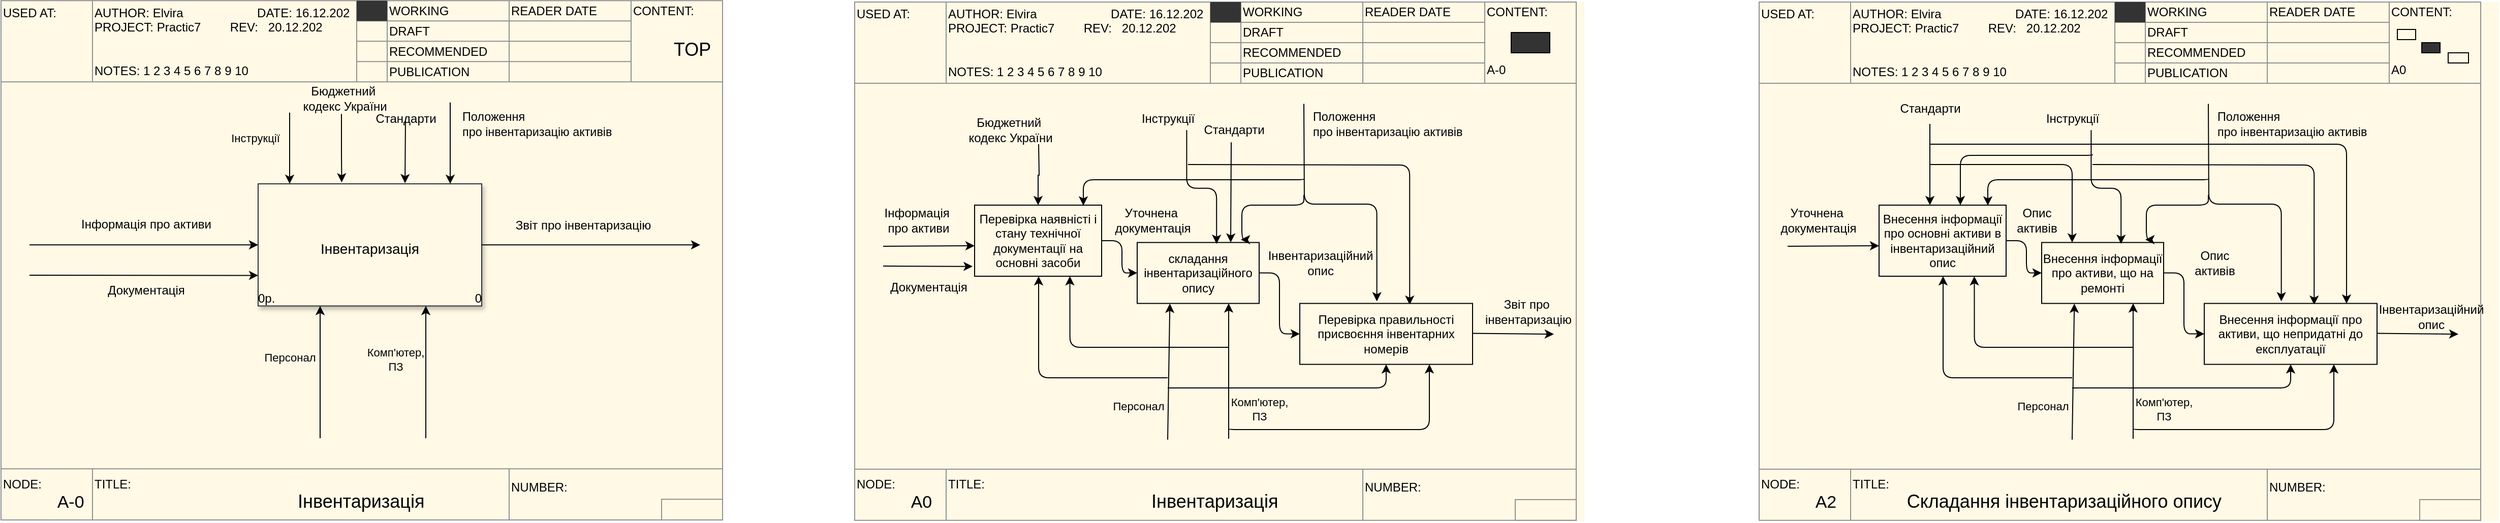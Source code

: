 <mxfile version="25.0.3">
  <diagram name="Page-1" id="Axhso_tztstwOsXAmfFi">
    <mxGraphModel dx="1393" dy="866" grid="1" gridSize="10" guides="1" tooltips="1" connect="1" arrows="1" fold="1" page="1" pageScale="1" pageWidth="850" pageHeight="1100" math="0" shadow="0">
      <root>
        <mxCell id="0" />
        <mxCell id="1" parent="0" />
        <mxCell id="2rovBy-W9d4GmyHB49PC-379" value="" style="group" vertex="1" connectable="0" parent="1">
          <mxGeometry x="110" y="328.67" width="710" height="511.33" as="geometry" />
        </mxCell>
        <mxCell id="2rovBy-W9d4GmyHB49PC-380" value="" style="shape=table;startSize=0;container=1;collapsible=0;childLayout=tableLayout;fillColor=#fff9e6;strokeColor=#919191;" vertex="1" parent="2rovBy-W9d4GmyHB49PC-379">
          <mxGeometry x="-8" width="710" height="511.33" as="geometry" />
        </mxCell>
        <mxCell id="2rovBy-W9d4GmyHB49PC-381" value="" style="shape=tableRow;horizontal=0;startSize=0;swimlaneHead=0;swimlaneBody=0;strokeColor=inherit;top=0;left=0;bottom=0;right=0;collapsible=0;dropTarget=0;fillColor=none;points=[[0,0.5],[1,0.5]];portConstraint=eastwest;" vertex="1" parent="2rovBy-W9d4GmyHB49PC-380">
          <mxGeometry width="710" height="20" as="geometry" />
        </mxCell>
        <mxCell id="2rovBy-W9d4GmyHB49PC-382" value="&lt;div align=&quot;left&quot; style=&quot;margin-top: 0px; padding-right: 0px;&quot;&gt;USED AT:&lt;/div&gt;&lt;div align=&quot;left&quot; style=&quot;margin-top: 0px; padding-right: 0px;&quot;&gt;&lt;br&gt;&lt;/div&gt;&lt;div align=&quot;left&quot; style=&quot;margin-top: 0px; padding-right: 0px;&quot;&gt;&lt;br&gt;&lt;/div&gt;&lt;div align=&quot;left&quot; style=&quot;margin-top: 0px; padding-right: 0px;&quot;&gt;&lt;br&gt;&lt;/div&gt;&lt;div align=&quot;left&quot; style=&quot;margin-top: 0px; padding-right: 0px;&quot;&gt;&lt;br&gt;&lt;/div&gt;" style="shape=partialRectangle;html=1;whiteSpace=wrap;connectable=0;strokeColor=inherit;overflow=hidden;fillColor=none;top=0;left=0;bottom=0;right=0;pointerEvents=1;rowspan=4;colspan=1;align=left;" vertex="1" parent="2rovBy-W9d4GmyHB49PC-381">
          <mxGeometry width="90" height="80" as="geometry">
            <mxRectangle width="90" height="20" as="alternateBounds" />
          </mxGeometry>
        </mxCell>
        <mxCell id="2rovBy-W9d4GmyHB49PC-383" value="&lt;div align=&quot;left&quot;&gt;AUTHOR: Elvira&lt;span style=&quot;white-space: pre;&quot;&gt;&#x9;&lt;/span&gt;&lt;span style=&quot;white-space: pre;&quot;&gt;&#x9;&lt;/span&gt;&lt;span style=&quot;white-space: pre;&quot;&gt;&#x9;&lt;/span&gt;DATE: 16.12.202&lt;br&gt;&lt;/div&gt;&lt;div align=&quot;left&quot;&gt;PROJECT: Practic7&lt;span style=&quot;white-space: pre;&quot;&gt;&#x9;&lt;/span&gt;&lt;span style=&quot;white-space: pre;&quot;&gt;&#x9;&lt;/span&gt;REV:&amp;nbsp;&amp;nbsp; 20.12.202&lt;br&gt;&lt;/div&gt;&lt;div align=&quot;left&quot;&gt;&lt;br&gt;&lt;/div&gt;&lt;div align=&quot;left&quot;&gt;&lt;br&gt;&lt;/div&gt;&lt;div align=&quot;left&quot;&gt;NOTES: 1 2 3 4 5 6 7 8 9 10&lt;br&gt;&lt;/div&gt;" style="shape=partialRectangle;html=1;whiteSpace=wrap;connectable=0;strokeColor=inherit;overflow=hidden;fillColor=none;top=0;left=0;bottom=0;right=0;pointerEvents=1;rowspan=4;colspan=1;align=left;" vertex="1" parent="2rovBy-W9d4GmyHB49PC-381">
          <mxGeometry x="90" width="260" height="80" as="geometry">
            <mxRectangle width="260" height="20" as="alternateBounds" />
          </mxGeometry>
        </mxCell>
        <mxCell id="2rovBy-W9d4GmyHB49PC-384" value="" style="shape=partialRectangle;html=1;whiteSpace=wrap;connectable=0;strokeColor=inherit;overflow=hidden;fillColor=#333333;top=0;left=0;bottom=0;right=0;pointerEvents=1;" vertex="1" parent="2rovBy-W9d4GmyHB49PC-381">
          <mxGeometry x="350" width="30" height="20" as="geometry">
            <mxRectangle width="30" height="20" as="alternateBounds" />
          </mxGeometry>
        </mxCell>
        <mxCell id="2rovBy-W9d4GmyHB49PC-385" value="WORKING" style="shape=partialRectangle;html=1;whiteSpace=wrap;connectable=0;strokeColor=inherit;overflow=hidden;fillColor=none;top=0;left=0;bottom=0;right=0;pointerEvents=1;align=left;" vertex="1" parent="2rovBy-W9d4GmyHB49PC-381">
          <mxGeometry x="380" width="120" height="20" as="geometry">
            <mxRectangle width="120" height="20" as="alternateBounds" />
          </mxGeometry>
        </mxCell>
        <mxCell id="2rovBy-W9d4GmyHB49PC-386" value="&lt;div align=&quot;left&quot;&gt;READER&lt;span style=&quot;white-space: pre;&quot;&gt;&#x9;&lt;/span&gt;DATE&lt;/div&gt;" style="shape=partialRectangle;html=1;whiteSpace=wrap;connectable=0;strokeColor=inherit;overflow=hidden;fillColor=none;top=0;left=0;bottom=0;right=0;pointerEvents=1;align=left;" vertex="1" parent="2rovBy-W9d4GmyHB49PC-381">
          <mxGeometry x="500" width="120" height="20" as="geometry">
            <mxRectangle width="120" height="20" as="alternateBounds" />
          </mxGeometry>
        </mxCell>
        <mxCell id="2rovBy-W9d4GmyHB49PC-387" value="&lt;div align=&quot;left&quot;&gt;CONTENT:&lt;/div&gt;&lt;div align=&quot;left&quot;&gt;&lt;b&gt;&lt;font style=&quot;font-size: 18px;&quot;&gt;&lt;br&gt;&lt;/font&gt;&lt;/b&gt;&lt;/div&gt;&lt;div align=&quot;left&quot;&gt;&lt;b&gt;&lt;font style=&quot;font-size: 18px;&quot;&gt;&lt;span style=&quot;white-space: pre;&quot;&gt;&#x9;&lt;/span&gt;&lt;/font&gt;&lt;/b&gt;&lt;font style=&quot;font-size: 18px;&quot;&gt;TOP&lt;/font&gt;&lt;/div&gt;&lt;div align=&quot;left&quot;&gt;&lt;br&gt;&lt;/div&gt;&lt;div align=&quot;left&quot;&gt;&lt;br&gt;&lt;/div&gt;" style="shape=partialRectangle;html=1;whiteSpace=wrap;connectable=0;strokeColor=inherit;overflow=hidden;fillColor=none;top=0;left=0;bottom=0;right=0;pointerEvents=1;rowspan=4;colspan=1;align=left;" vertex="1" parent="2rovBy-W9d4GmyHB49PC-381">
          <mxGeometry x="620" width="90" height="80" as="geometry">
            <mxRectangle width="90" height="20" as="alternateBounds" />
          </mxGeometry>
        </mxCell>
        <mxCell id="2rovBy-W9d4GmyHB49PC-388" value="" style="shape=tableRow;horizontal=0;startSize=0;swimlaneHead=0;swimlaneBody=0;strokeColor=inherit;top=0;left=0;bottom=0;right=0;collapsible=0;dropTarget=0;fillColor=none;points=[[0,0.5],[1,0.5]];portConstraint=eastwest;" vertex="1" parent="2rovBy-W9d4GmyHB49PC-380">
          <mxGeometry y="20" width="710" height="20" as="geometry" />
        </mxCell>
        <mxCell id="2rovBy-W9d4GmyHB49PC-389" value="" style="shape=partialRectangle;html=1;whiteSpace=wrap;connectable=0;strokeColor=inherit;overflow=hidden;fillColor=none;top=0;left=0;bottom=0;right=0;pointerEvents=1;" vertex="1" visible="0" parent="2rovBy-W9d4GmyHB49PC-388">
          <mxGeometry width="90" height="20" as="geometry">
            <mxRectangle width="90" height="20" as="alternateBounds" />
          </mxGeometry>
        </mxCell>
        <mxCell id="2rovBy-W9d4GmyHB49PC-390" value="" style="shape=partialRectangle;html=1;whiteSpace=wrap;connectable=0;strokeColor=inherit;overflow=hidden;fillColor=none;top=0;left=0;bottom=0;right=0;pointerEvents=1;" vertex="1" visible="0" parent="2rovBy-W9d4GmyHB49PC-388">
          <mxGeometry x="90" width="260" height="20" as="geometry">
            <mxRectangle width="260" height="20" as="alternateBounds" />
          </mxGeometry>
        </mxCell>
        <mxCell id="2rovBy-W9d4GmyHB49PC-391" value="" style="shape=partialRectangle;html=1;whiteSpace=wrap;connectable=0;strokeColor=inherit;overflow=hidden;fillColor=none;top=0;left=0;bottom=0;right=0;pointerEvents=1;" vertex="1" parent="2rovBy-W9d4GmyHB49PC-388">
          <mxGeometry x="350" width="30" height="20" as="geometry">
            <mxRectangle width="30" height="20" as="alternateBounds" />
          </mxGeometry>
        </mxCell>
        <mxCell id="2rovBy-W9d4GmyHB49PC-392" value="DRAFT" style="shape=partialRectangle;html=1;whiteSpace=wrap;connectable=0;strokeColor=inherit;overflow=hidden;fillColor=none;top=0;left=0;bottom=0;right=0;pointerEvents=1;align=left;" vertex="1" parent="2rovBy-W9d4GmyHB49PC-388">
          <mxGeometry x="380" width="120" height="20" as="geometry">
            <mxRectangle width="120" height="20" as="alternateBounds" />
          </mxGeometry>
        </mxCell>
        <mxCell id="2rovBy-W9d4GmyHB49PC-393" value="" style="shape=partialRectangle;html=1;whiteSpace=wrap;connectable=0;strokeColor=inherit;overflow=hidden;fillColor=none;top=0;left=0;bottom=0;right=0;pointerEvents=1;" vertex="1" parent="2rovBy-W9d4GmyHB49PC-388">
          <mxGeometry x="500" width="120" height="20" as="geometry">
            <mxRectangle width="120" height="20" as="alternateBounds" />
          </mxGeometry>
        </mxCell>
        <mxCell id="2rovBy-W9d4GmyHB49PC-394" value="" style="shape=partialRectangle;html=1;whiteSpace=wrap;connectable=0;strokeColor=inherit;overflow=hidden;fillColor=none;top=0;left=0;bottom=0;right=0;pointerEvents=1;" vertex="1" visible="0" parent="2rovBy-W9d4GmyHB49PC-388">
          <mxGeometry x="620" width="90" height="20" as="geometry">
            <mxRectangle width="90" height="20" as="alternateBounds" />
          </mxGeometry>
        </mxCell>
        <mxCell id="2rovBy-W9d4GmyHB49PC-395" value="" style="shape=tableRow;horizontal=0;startSize=0;swimlaneHead=0;swimlaneBody=0;strokeColor=inherit;top=0;left=0;bottom=0;right=0;collapsible=0;dropTarget=0;fillColor=none;points=[[0,0.5],[1,0.5]];portConstraint=eastwest;" vertex="1" parent="2rovBy-W9d4GmyHB49PC-380">
          <mxGeometry y="40" width="710" height="20" as="geometry" />
        </mxCell>
        <mxCell id="2rovBy-W9d4GmyHB49PC-396" value="" style="shape=partialRectangle;html=1;whiteSpace=wrap;connectable=0;strokeColor=inherit;overflow=hidden;fillColor=none;top=0;left=0;bottom=0;right=0;pointerEvents=1;" vertex="1" visible="0" parent="2rovBy-W9d4GmyHB49PC-395">
          <mxGeometry width="90" height="20" as="geometry">
            <mxRectangle width="90" height="20" as="alternateBounds" />
          </mxGeometry>
        </mxCell>
        <mxCell id="2rovBy-W9d4GmyHB49PC-397" value="" style="shape=partialRectangle;html=1;whiteSpace=wrap;connectable=0;strokeColor=inherit;overflow=hidden;fillColor=none;top=0;left=0;bottom=0;right=0;pointerEvents=1;" vertex="1" visible="0" parent="2rovBy-W9d4GmyHB49PC-395">
          <mxGeometry x="90" width="260" height="20" as="geometry">
            <mxRectangle width="260" height="20" as="alternateBounds" />
          </mxGeometry>
        </mxCell>
        <mxCell id="2rovBy-W9d4GmyHB49PC-398" value="" style="shape=partialRectangle;html=1;whiteSpace=wrap;connectable=0;strokeColor=inherit;overflow=hidden;fillColor=none;top=0;left=0;bottom=0;right=0;pointerEvents=1;" vertex="1" parent="2rovBy-W9d4GmyHB49PC-395">
          <mxGeometry x="350" width="30" height="20" as="geometry">
            <mxRectangle width="30" height="20" as="alternateBounds" />
          </mxGeometry>
        </mxCell>
        <mxCell id="2rovBy-W9d4GmyHB49PC-399" value="RECOMMENDED" style="shape=partialRectangle;html=1;whiteSpace=wrap;connectable=0;strokeColor=inherit;overflow=hidden;fillColor=none;top=0;left=0;bottom=0;right=0;pointerEvents=1;align=left;" vertex="1" parent="2rovBy-W9d4GmyHB49PC-395">
          <mxGeometry x="380" width="120" height="20" as="geometry">
            <mxRectangle width="120" height="20" as="alternateBounds" />
          </mxGeometry>
        </mxCell>
        <mxCell id="2rovBy-W9d4GmyHB49PC-400" value="" style="shape=partialRectangle;html=1;whiteSpace=wrap;connectable=0;strokeColor=inherit;overflow=hidden;fillColor=none;top=0;left=0;bottom=0;right=0;pointerEvents=1;" vertex="1" parent="2rovBy-W9d4GmyHB49PC-395">
          <mxGeometry x="500" width="120" height="20" as="geometry">
            <mxRectangle width="120" height="20" as="alternateBounds" />
          </mxGeometry>
        </mxCell>
        <mxCell id="2rovBy-W9d4GmyHB49PC-401" value="" style="shape=partialRectangle;html=1;whiteSpace=wrap;connectable=0;strokeColor=inherit;overflow=hidden;fillColor=none;top=0;left=0;bottom=0;right=0;pointerEvents=1;" vertex="1" visible="0" parent="2rovBy-W9d4GmyHB49PC-395">
          <mxGeometry x="620" width="90" height="20" as="geometry">
            <mxRectangle width="90" height="20" as="alternateBounds" />
          </mxGeometry>
        </mxCell>
        <mxCell id="2rovBy-W9d4GmyHB49PC-402" value="" style="shape=tableRow;horizontal=0;startSize=0;swimlaneHead=0;swimlaneBody=0;strokeColor=inherit;top=0;left=0;bottom=0;right=0;collapsible=0;dropTarget=0;fillColor=none;points=[[0,0.5],[1,0.5]];portConstraint=eastwest;" vertex="1" parent="2rovBy-W9d4GmyHB49PC-380">
          <mxGeometry y="60" width="710" height="20" as="geometry" />
        </mxCell>
        <mxCell id="2rovBy-W9d4GmyHB49PC-403" value="" style="shape=partialRectangle;html=1;whiteSpace=wrap;connectable=0;strokeColor=inherit;overflow=hidden;fillColor=none;top=0;left=0;bottom=0;right=0;pointerEvents=1;" vertex="1" visible="0" parent="2rovBy-W9d4GmyHB49PC-402">
          <mxGeometry width="90" height="20" as="geometry">
            <mxRectangle width="90" height="20" as="alternateBounds" />
          </mxGeometry>
        </mxCell>
        <mxCell id="2rovBy-W9d4GmyHB49PC-404" value="" style="shape=partialRectangle;html=1;whiteSpace=wrap;connectable=0;strokeColor=inherit;overflow=hidden;fillColor=none;top=0;left=0;bottom=0;right=0;pointerEvents=1;" vertex="1" visible="0" parent="2rovBy-W9d4GmyHB49PC-402">
          <mxGeometry x="90" width="260" height="20" as="geometry">
            <mxRectangle width="260" height="20" as="alternateBounds" />
          </mxGeometry>
        </mxCell>
        <mxCell id="2rovBy-W9d4GmyHB49PC-405" value="" style="shape=partialRectangle;html=1;whiteSpace=wrap;connectable=0;strokeColor=inherit;overflow=hidden;fillColor=none;top=0;left=0;bottom=0;right=0;pointerEvents=1;" vertex="1" parent="2rovBy-W9d4GmyHB49PC-402">
          <mxGeometry x="350" width="30" height="20" as="geometry">
            <mxRectangle width="30" height="20" as="alternateBounds" />
          </mxGeometry>
        </mxCell>
        <mxCell id="2rovBy-W9d4GmyHB49PC-406" value="&lt;div align=&quot;left&quot;&gt;PUBLICATION&lt;/div&gt;" style="shape=partialRectangle;html=1;whiteSpace=wrap;connectable=0;strokeColor=inherit;overflow=hidden;fillColor=none;top=0;left=0;bottom=0;right=0;pointerEvents=1;align=left;" vertex="1" parent="2rovBy-W9d4GmyHB49PC-402">
          <mxGeometry x="380" width="120" height="20" as="geometry">
            <mxRectangle width="120" height="20" as="alternateBounds" />
          </mxGeometry>
        </mxCell>
        <mxCell id="2rovBy-W9d4GmyHB49PC-407" value="" style="shape=partialRectangle;html=1;whiteSpace=wrap;connectable=0;strokeColor=inherit;overflow=hidden;fillColor=none;top=0;left=0;bottom=0;right=0;pointerEvents=1;" vertex="1" parent="2rovBy-W9d4GmyHB49PC-402">
          <mxGeometry x="500" width="120" height="20" as="geometry">
            <mxRectangle width="120" height="20" as="alternateBounds" />
          </mxGeometry>
        </mxCell>
        <mxCell id="2rovBy-W9d4GmyHB49PC-408" value="" style="shape=partialRectangle;html=1;whiteSpace=wrap;connectable=0;strokeColor=inherit;overflow=hidden;fillColor=none;top=0;left=0;bottom=0;right=0;pointerEvents=1;" vertex="1" visible="0" parent="2rovBy-W9d4GmyHB49PC-402">
          <mxGeometry x="620" width="90" height="20" as="geometry">
            <mxRectangle width="90" height="20" as="alternateBounds" />
          </mxGeometry>
        </mxCell>
        <mxCell id="2rovBy-W9d4GmyHB49PC-409" value="" style="shape=tableRow;horizontal=0;startSize=0;swimlaneHead=0;swimlaneBody=0;strokeColor=inherit;top=0;left=0;bottom=0;right=0;collapsible=0;dropTarget=0;fillColor=none;points=[[0,0.5],[1,0.5]];portConstraint=eastwest;" vertex="1" parent="2rovBy-W9d4GmyHB49PC-380">
          <mxGeometry y="80" width="710" height="381" as="geometry" />
        </mxCell>
        <mxCell id="2rovBy-W9d4GmyHB49PC-410" value="" style="shape=partialRectangle;html=1;whiteSpace=wrap;connectable=0;strokeColor=inherit;overflow=hidden;fillColor=none;top=0;left=0;bottom=0;right=0;pointerEvents=1;rowspan=1;colspan=6;" vertex="1" parent="2rovBy-W9d4GmyHB49PC-409">
          <mxGeometry width="710" height="381" as="geometry">
            <mxRectangle width="90" height="381" as="alternateBounds" />
          </mxGeometry>
        </mxCell>
        <mxCell id="2rovBy-W9d4GmyHB49PC-411" value="" style="shape=partialRectangle;html=1;whiteSpace=wrap;connectable=0;strokeColor=inherit;overflow=hidden;fillColor=none;top=0;left=0;bottom=0;right=0;pointerEvents=1;" vertex="1" visible="0" parent="2rovBy-W9d4GmyHB49PC-409">
          <mxGeometry x="90" width="260" height="381" as="geometry">
            <mxRectangle width="260" height="381" as="alternateBounds" />
          </mxGeometry>
        </mxCell>
        <mxCell id="2rovBy-W9d4GmyHB49PC-412" value="" style="shape=partialRectangle;html=1;whiteSpace=wrap;connectable=0;strokeColor=inherit;overflow=hidden;fillColor=none;top=0;left=0;bottom=0;right=0;pointerEvents=1;" vertex="1" visible="0" parent="2rovBy-W9d4GmyHB49PC-409">
          <mxGeometry x="350" width="30" height="381" as="geometry">
            <mxRectangle width="30" height="381" as="alternateBounds" />
          </mxGeometry>
        </mxCell>
        <mxCell id="2rovBy-W9d4GmyHB49PC-413" value="" style="shape=partialRectangle;html=1;whiteSpace=wrap;connectable=0;strokeColor=inherit;overflow=hidden;fillColor=none;top=0;left=0;bottom=0;right=0;pointerEvents=1;" vertex="1" visible="0" parent="2rovBy-W9d4GmyHB49PC-409">
          <mxGeometry x="380" width="120" height="381" as="geometry">
            <mxRectangle width="120" height="381" as="alternateBounds" />
          </mxGeometry>
        </mxCell>
        <mxCell id="2rovBy-W9d4GmyHB49PC-414" value="" style="shape=partialRectangle;html=1;whiteSpace=wrap;connectable=0;strokeColor=inherit;overflow=hidden;fillColor=none;top=0;left=0;bottom=0;right=0;pointerEvents=1;" vertex="1" visible="0" parent="2rovBy-W9d4GmyHB49PC-409">
          <mxGeometry x="500" width="120" height="381" as="geometry">
            <mxRectangle width="120" height="381" as="alternateBounds" />
          </mxGeometry>
        </mxCell>
        <mxCell id="2rovBy-W9d4GmyHB49PC-415" value="" style="shape=partialRectangle;html=1;whiteSpace=wrap;connectable=0;strokeColor=inherit;overflow=hidden;fillColor=none;top=0;left=0;bottom=0;right=0;pointerEvents=1;" vertex="1" visible="0" parent="2rovBy-W9d4GmyHB49PC-409">
          <mxGeometry x="620" width="90" height="381" as="geometry">
            <mxRectangle width="90" height="381" as="alternateBounds" />
          </mxGeometry>
        </mxCell>
        <mxCell id="2rovBy-W9d4GmyHB49PC-416" value="" style="shape=tableRow;horizontal=0;startSize=0;swimlaneHead=0;swimlaneBody=0;strokeColor=inherit;top=0;left=0;bottom=0;right=0;collapsible=0;dropTarget=0;fillColor=none;points=[[0,0.5],[1,0.5]];portConstraint=eastwest;" vertex="1" parent="2rovBy-W9d4GmyHB49PC-380">
          <mxGeometry y="461" width="710" height="50" as="geometry" />
        </mxCell>
        <mxCell id="2rovBy-W9d4GmyHB49PC-417" value="&lt;div align=&quot;left&quot;&gt;NODE:&lt;/div&gt;&lt;div align=&quot;left&quot;&gt;&lt;span style=&quot;white-space: pre;&quot;&gt;&#x9;&lt;/span&gt;&lt;span style=&quot;white-space: pre;&quot;&gt;&#x9;&lt;/span&gt;&lt;font style=&quot;font-size: 17px;&quot;&gt;A-0&lt;/font&gt;&lt;br&gt;&lt;/div&gt;" style="shape=partialRectangle;html=1;whiteSpace=wrap;connectable=0;strokeColor=inherit;overflow=hidden;fillColor=none;top=0;left=0;bottom=0;right=0;pointerEvents=1;align=left;" vertex="1" parent="2rovBy-W9d4GmyHB49PC-416">
          <mxGeometry width="90" height="50" as="geometry">
            <mxRectangle width="90" height="50" as="alternateBounds" />
          </mxGeometry>
        </mxCell>
        <mxCell id="2rovBy-W9d4GmyHB49PC-418" value="&lt;div&gt;TITLE:&lt;/div&gt;&lt;div&gt;&lt;span style=&quot;white-space: pre;&quot;&gt;&#x9;&lt;/span&gt;&lt;span style=&quot;white-space: pre;&quot;&gt;&#x9;&lt;/span&gt;&lt;font style=&quot;font-size: 18px;&quot;&gt;&lt;span style=&quot;line-height: 107%; font-family: &amp;quot;Calibri&amp;quot;, sans-serif;&quot;&gt;&lt;span style=&quot;white-space: pre;&quot;&gt;&#x9;&lt;/span&gt;&lt;span style=&quot;white-space: pre;&quot;&gt;&#x9;&lt;/span&gt;&lt;span style=&quot;white-space: pre;&quot;&gt;&#x9;&lt;/span&gt;&lt;span style=&quot;white-space: pre;&quot;&gt;&#x9;&lt;/span&gt;Інвентаризація&lt;/span&gt;&lt;/font&gt;&lt;/div&gt;" style="shape=partialRectangle;html=1;whiteSpace=wrap;connectable=0;strokeColor=inherit;overflow=hidden;fillColor=none;top=0;left=0;bottom=0;right=0;pointerEvents=1;rowspan=1;colspan=3;align=left;" vertex="1" parent="2rovBy-W9d4GmyHB49PC-416">
          <mxGeometry x="90" width="410" height="50" as="geometry">
            <mxRectangle width="260" height="50" as="alternateBounds" />
          </mxGeometry>
        </mxCell>
        <mxCell id="2rovBy-W9d4GmyHB49PC-419" value="" style="shape=partialRectangle;html=1;whiteSpace=wrap;connectable=0;strokeColor=inherit;overflow=hidden;fillColor=none;top=0;left=0;bottom=0;right=0;pointerEvents=1;" vertex="1" visible="0" parent="2rovBy-W9d4GmyHB49PC-416">
          <mxGeometry x="350" width="30" height="50" as="geometry">
            <mxRectangle width="30" height="50" as="alternateBounds" />
          </mxGeometry>
        </mxCell>
        <mxCell id="2rovBy-W9d4GmyHB49PC-420" value="" style="shape=partialRectangle;html=1;whiteSpace=wrap;connectable=0;strokeColor=inherit;overflow=hidden;fillColor=none;top=0;left=0;bottom=0;right=0;pointerEvents=1;" vertex="1" visible="0" parent="2rovBy-W9d4GmyHB49PC-416">
          <mxGeometry x="380" width="120" height="50" as="geometry">
            <mxRectangle width="120" height="50" as="alternateBounds" />
          </mxGeometry>
        </mxCell>
        <mxCell id="2rovBy-W9d4GmyHB49PC-421" value="&lt;div&gt;NUMBER:&lt;/div&gt;&lt;div&gt;&lt;br&gt;&lt;/div&gt;" style="shape=partialRectangle;html=1;whiteSpace=wrap;connectable=0;strokeColor=inherit;overflow=hidden;fillColor=none;top=0;left=0;bottom=0;right=0;pointerEvents=1;rowspan=1;colspan=2;align=left;" vertex="1" parent="2rovBy-W9d4GmyHB49PC-416">
          <mxGeometry x="500" width="210" height="50" as="geometry">
            <mxRectangle width="120" height="50" as="alternateBounds" />
          </mxGeometry>
        </mxCell>
        <mxCell id="2rovBy-W9d4GmyHB49PC-422" value="" style="shape=partialRectangle;html=1;whiteSpace=wrap;connectable=0;strokeColor=inherit;overflow=hidden;fillColor=none;top=0;left=0;bottom=0;right=0;pointerEvents=1;" vertex="1" visible="0" parent="2rovBy-W9d4GmyHB49PC-416">
          <mxGeometry x="620" width="90" height="50" as="geometry">
            <mxRectangle width="90" height="50" as="alternateBounds" />
          </mxGeometry>
        </mxCell>
        <mxCell id="2rovBy-W9d4GmyHB49PC-423" value="" style="rounded=0;whiteSpace=wrap;html=1;fillColor=#FFF9E6;strokeColor=#919191;" vertex="1" parent="2rovBy-W9d4GmyHB49PC-379">
          <mxGeometry x="642" y="490.96" width="60" height="20.37" as="geometry" />
        </mxCell>
        <mxCell id="2rovBy-W9d4GmyHB49PC-424" value="&lt;h1 class=&quot;firstHeading mw-first-heading&quot; id=&quot;firstHeading&quot;&gt;&lt;br&gt;&lt;span class=&quot;mw-page-title-main&quot;&gt;&lt;span style=&quot;font-weight: normal;&quot;&gt;&lt;/span&gt;&lt;/span&gt;&lt;/h1&gt;&lt;h1 class=&quot;firstHeading mw-first-heading&quot; id=&quot;firstHeading&quot;&gt;&lt;span class=&quot;mw-page-title-main&quot;&gt;&lt;span style=&quot;font-weight: normal;&quot;&gt;&lt;font style=&quot;font-size: 14px;&quot;&gt;Інвентаризація&lt;/font&gt;&lt;/span&gt;&lt;/span&gt;&lt;/h1&gt;&lt;div&gt;&lt;br&gt;&lt;/div&gt;&lt;div&gt;0p.&lt;span style=&quot;white-space: pre;&quot;&gt;&#x9;&lt;/span&gt;&lt;span style=&quot;white-space: pre;&quot;&gt;&#x9;&lt;/span&gt;&lt;span style=&quot;white-space: pre;&quot;&gt;&#x9;&lt;/span&gt;&lt;span style=&quot;white-space: pre;&quot;&gt;&#x9;&lt;/span&gt;&lt;span style=&quot;white-space: pre;&quot;&gt;&#x9;&lt;/span&gt;&lt;span style=&quot;white-space: pre;&quot;&gt;&#x9;&lt;/span&gt;&lt;span style=&quot;white-space: pre;&quot;&gt;&#x9;&lt;/span&gt;&lt;span style=&quot;white-space: pre;&quot;&gt;&#x9;&lt;/span&gt;0&lt;br&gt;&lt;/div&gt;&lt;div&gt;&lt;br&gt;&lt;/div&gt;" style="rounded=0;whiteSpace=wrap;html=1;strokeColor=#333333;fillColor=#FFF9E6;shadow=1;" vertex="1" parent="2rovBy-W9d4GmyHB49PC-379">
          <mxGeometry x="245" y="180.353" width="220" height="120.235" as="geometry" />
        </mxCell>
        <mxCell id="2rovBy-W9d4GmyHB49PC-425" value="" style="endArrow=classic;html=1;rounded=0;entryX=0;entryY=0.5;entryDx=0;entryDy=0;" edge="1" parent="2rovBy-W9d4GmyHB49PC-379" target="2rovBy-W9d4GmyHB49PC-424">
          <mxGeometry width="50" height="50" relative="1" as="geometry">
            <mxPoint x="20" y="240.47" as="sourcePoint" />
            <mxPoint x="200" y="250.49" as="targetPoint" />
          </mxGeometry>
        </mxCell>
        <mxCell id="2rovBy-W9d4GmyHB49PC-426" value="Інформація про активи" style="text;html=1;align=center;verticalAlign=middle;whiteSpace=wrap;rounded=0;" vertex="1" parent="2rovBy-W9d4GmyHB49PC-379">
          <mxGeometry x="50" y="205.402" width="170" height="30.059" as="geometry" />
        </mxCell>
        <mxCell id="2rovBy-W9d4GmyHB49PC-427" value="" style="endArrow=classic;html=1;rounded=0;" edge="1" parent="2rovBy-W9d4GmyHB49PC-379">
          <mxGeometry width="50" height="50" relative="1" as="geometry">
            <mxPoint x="306" y="430.843" as="sourcePoint" />
            <mxPoint x="306" y="300.588" as="targetPoint" />
          </mxGeometry>
        </mxCell>
        <mxCell id="2rovBy-W9d4GmyHB49PC-428" value="Персонал" style="edgeLabel;html=1;align=center;verticalAlign=middle;resizable=0;points=[];labelBackgroundColor=none;" vertex="1" connectable="0" parent="2rovBy-W9d4GmyHB49PC-427">
          <mxGeometry x="0.669" y="2" relative="1" as="geometry">
            <mxPoint x="-28" y="29" as="offset" />
          </mxGeometry>
        </mxCell>
        <mxCell id="2rovBy-W9d4GmyHB49PC-429" value="" style="endArrow=classic;html=1;rounded=0;" edge="1" parent="2rovBy-W9d4GmyHB49PC-379">
          <mxGeometry width="50" height="50" relative="1" as="geometry">
            <mxPoint x="410" y="430.843" as="sourcePoint" />
            <mxPoint x="410" y="300.588" as="targetPoint" />
          </mxGeometry>
        </mxCell>
        <mxCell id="2rovBy-W9d4GmyHB49PC-430" value="&lt;div&gt;Комп&#39;ютер,&lt;/div&gt;&lt;div&gt;ПЗ&lt;br&gt;&lt;/div&gt;" style="edgeLabel;html=1;align=center;verticalAlign=middle;resizable=0;points=[];labelBackgroundColor=none;" vertex="1" connectable="0" parent="2rovBy-W9d4GmyHB49PC-429">
          <mxGeometry x="0.199" y="1" relative="1" as="geometry">
            <mxPoint x="-29" as="offset" />
          </mxGeometry>
        </mxCell>
        <mxCell id="2rovBy-W9d4GmyHB49PC-431" value="" style="endArrow=classic;html=1;rounded=0;exitX=1;exitY=0.5;exitDx=0;exitDy=0;" edge="1" parent="2rovBy-W9d4GmyHB49PC-379" source="2rovBy-W9d4GmyHB49PC-424">
          <mxGeometry width="50" height="50" relative="1" as="geometry">
            <mxPoint x="220" y="300.588" as="sourcePoint" />
            <mxPoint x="680" y="240.47" as="targetPoint" />
          </mxGeometry>
        </mxCell>
        <mxCell id="2rovBy-W9d4GmyHB49PC-432" value="" style="endArrow=classic;html=1;rounded=0;entryX=0.75;entryY=0;entryDx=0;entryDy=0;" edge="1" parent="2rovBy-W9d4GmyHB49PC-379">
          <mxGeometry width="50" height="50" relative="1" as="geometry">
            <mxPoint x="434" y="100.196" as="sourcePoint" />
            <mxPoint x="434" y="180.353" as="targetPoint" />
          </mxGeometry>
        </mxCell>
        <mxCell id="2rovBy-W9d4GmyHB49PC-433" value="&lt;br&gt;&lt;h3 id=&quot;30&quot; class=&quot;tc head_struct bmf bl_npa_show&quot;&gt;&lt;span&gt;&lt;span style=&quot;font-weight: normal;&quot;&gt;Положення&lt;/span&gt;&lt;br&gt;&lt;span style=&quot;font-weight: normal;&quot;&gt;про інвентаризацію активів&lt;/span&gt;&lt;/span&gt;&lt;/h3&gt;&lt;div&gt;&lt;br&gt;&lt;/div&gt;" style="edgeLabel;html=1;align=left;verticalAlign=middle;resizable=0;points=[];labelBackgroundColor=none;fontSize=10;fontStyle=0" vertex="1" connectable="0" parent="2rovBy-W9d4GmyHB49PC-432">
          <mxGeometry x="-0.046" y="-2" relative="1" as="geometry">
            <mxPoint x="12" y="-17" as="offset" />
          </mxGeometry>
        </mxCell>
        <mxCell id="2rovBy-W9d4GmyHB49PC-434" value="" style="endArrow=classic;html=1;rounded=0;entryX=0.25;entryY=0;entryDx=0;entryDy=0;" edge="1" parent="2rovBy-W9d4GmyHB49PC-379">
          <mxGeometry width="50" height="50" relative="1" as="geometry">
            <mxPoint x="276" y="110.216" as="sourcePoint" />
            <mxPoint x="276" y="180.353" as="targetPoint" />
          </mxGeometry>
        </mxCell>
        <mxCell id="2rovBy-W9d4GmyHB49PC-435" value="Інструкції" style="edgeLabel;html=1;align=center;verticalAlign=middle;resizable=0;points=[];labelBackgroundColor=none;" vertex="1" connectable="0" parent="2rovBy-W9d4GmyHB49PC-434">
          <mxGeometry x="-0.288" y="1" relative="1" as="geometry">
            <mxPoint x="-35" as="offset" />
          </mxGeometry>
        </mxCell>
        <mxCell id="2rovBy-W9d4GmyHB49PC-436" value="Звіт про інвентаризацію" style="text;html=1;align=center;verticalAlign=middle;whiteSpace=wrap;rounded=0;" vertex="1" parent="2rovBy-W9d4GmyHB49PC-379">
          <mxGeometry x="480" y="206.734" width="170" height="30.059" as="geometry" />
        </mxCell>
        <mxCell id="2rovBy-W9d4GmyHB49PC-437" value="" style="endArrow=classic;html=1;rounded=0;entryX=0.392;entryY=-0.012;entryDx=0;entryDy=0;entryPerimeter=0;" edge="1" parent="2rovBy-W9d4GmyHB49PC-379">
          <mxGeometry width="50" height="50" relative="1" as="geometry">
            <mxPoint x="327" y="111.548" as="sourcePoint" />
            <mxPoint x="327.24" y="178.91" as="targetPoint" />
            <Array as="points">
              <mxPoint x="327" y="151.627" />
            </Array>
          </mxGeometry>
        </mxCell>
        <mxCell id="2rovBy-W9d4GmyHB49PC-438" value="&lt;div&gt;Бюджетний&amp;nbsp;&lt;/div&gt;&lt;div&gt;кодекс України&lt;/div&gt;" style="text;html=1;align=center;verticalAlign=middle;resizable=0;points=[];autosize=1;strokeColor=none;fillColor=none;" vertex="1" parent="2rovBy-W9d4GmyHB49PC-379">
          <mxGeometry x="275" y="76.48" width="110" height="40" as="geometry" />
        </mxCell>
        <mxCell id="2rovBy-W9d4GmyHB49PC-439" value="" style="endArrow=classic;html=1;rounded=0;entryX=0.657;entryY=-0.005;entryDx=0;entryDy=0;entryPerimeter=0;" edge="1" parent="2rovBy-W9d4GmyHB49PC-379" target="2rovBy-W9d4GmyHB49PC-424">
          <mxGeometry width="50" height="50" relative="1" as="geometry">
            <mxPoint x="390" y="116.558" as="sourcePoint" />
            <mxPoint x="300" y="231.783" as="targetPoint" />
          </mxGeometry>
        </mxCell>
        <mxCell id="2rovBy-W9d4GmyHB49PC-440" value="Стандарти" style="text;html=1;align=center;verticalAlign=middle;resizable=0;points=[];autosize=1;strokeColor=none;fillColor=none;" vertex="1" parent="2rovBy-W9d4GmyHB49PC-379">
          <mxGeometry x="350" y="101.529" width="80" height="30" as="geometry" />
        </mxCell>
        <mxCell id="2rovBy-W9d4GmyHB49PC-441" value="" style="endArrow=classic;html=1;rounded=0;entryX=0;entryY=0.75;entryDx=0;entryDy=0;" edge="1" parent="2rovBy-W9d4GmyHB49PC-379" target="2rovBy-W9d4GmyHB49PC-424">
          <mxGeometry width="50" height="50" relative="1" as="geometry">
            <mxPoint x="20" y="270.33" as="sourcePoint" />
            <mxPoint x="550" y="261.33" as="targetPoint" />
          </mxGeometry>
        </mxCell>
        <mxCell id="2rovBy-W9d4GmyHB49PC-442" value="&lt;div&gt;Документація&lt;/div&gt;" style="text;html=1;align=center;verticalAlign=middle;whiteSpace=wrap;rounded=0;" vertex="1" parent="2rovBy-W9d4GmyHB49PC-379">
          <mxGeometry x="50" y="270.532" width="170" height="30.059" as="geometry" />
        </mxCell>
        <mxCell id="2rovBy-W9d4GmyHB49PC-443" value="" style="group;fillColor=#FFF9E6;" vertex="1" connectable="0" parent="1">
          <mxGeometry x="950" y="330" width="710" height="511.33" as="geometry" />
        </mxCell>
        <mxCell id="2rovBy-W9d4GmyHB49PC-444" value="" style="shape=table;startSize=0;container=1;collapsible=0;childLayout=tableLayout;fillColor=#fff9e6;strokeColor=#919191;" vertex="1" parent="2rovBy-W9d4GmyHB49PC-443">
          <mxGeometry x="-8" width="710" height="510.33" as="geometry" />
        </mxCell>
        <mxCell id="2rovBy-W9d4GmyHB49PC-445" value="" style="shape=tableRow;horizontal=0;startSize=0;swimlaneHead=0;swimlaneBody=0;strokeColor=inherit;top=0;left=0;bottom=0;right=0;collapsible=0;dropTarget=0;fillColor=none;points=[[0,0.5],[1,0.5]];portConstraint=eastwest;" vertex="1" parent="2rovBy-W9d4GmyHB49PC-444">
          <mxGeometry width="710" height="20" as="geometry" />
        </mxCell>
        <mxCell id="2rovBy-W9d4GmyHB49PC-446" value="&lt;div align=&quot;left&quot; style=&quot;margin-top: 0px; padding-right: 0px;&quot;&gt;USED AT:&lt;/div&gt;&lt;div align=&quot;left&quot; style=&quot;margin-top: 0px; padding-right: 0px;&quot;&gt;&lt;br&gt;&lt;/div&gt;&lt;div align=&quot;left&quot; style=&quot;margin-top: 0px; padding-right: 0px;&quot;&gt;&lt;br&gt;&lt;/div&gt;&lt;div align=&quot;left&quot; style=&quot;margin-top: 0px; padding-right: 0px;&quot;&gt;&lt;br&gt;&lt;/div&gt;&lt;div align=&quot;left&quot; style=&quot;margin-top: 0px; padding-right: 0px;&quot;&gt;&lt;br&gt;&lt;/div&gt;" style="shape=partialRectangle;html=1;whiteSpace=wrap;connectable=0;strokeColor=inherit;overflow=hidden;fillColor=none;top=0;left=0;bottom=0;right=0;pointerEvents=1;rowspan=4;colspan=1;align=left;" vertex="1" parent="2rovBy-W9d4GmyHB49PC-445">
          <mxGeometry width="90" height="80" as="geometry">
            <mxRectangle width="90" height="20" as="alternateBounds" />
          </mxGeometry>
        </mxCell>
        <mxCell id="2rovBy-W9d4GmyHB49PC-447" value="&lt;div align=&quot;left&quot;&gt;AUTHOR: Elvira&lt;span style=&quot;white-space: pre;&quot;&gt;&#x9;&lt;/span&gt;&lt;span style=&quot;white-space: pre;&quot;&gt;&#x9;&lt;/span&gt;&lt;span style=&quot;white-space: pre;&quot;&gt;&#x9;&lt;/span&gt;DATE: 16.12.202&lt;br&gt;&lt;/div&gt;&lt;div align=&quot;left&quot;&gt;PROJECT: Practic7&lt;span style=&quot;white-space: pre;&quot;&gt;&#x9;&lt;/span&gt;&lt;span style=&quot;white-space: pre;&quot;&gt;&#x9;&lt;/span&gt;REV:&amp;nbsp;&amp;nbsp; 20.12.202&lt;br&gt;&lt;/div&gt;&lt;div align=&quot;left&quot;&gt;&lt;br&gt;&lt;/div&gt;&lt;div align=&quot;left&quot;&gt;&lt;br&gt;&lt;/div&gt;&lt;div align=&quot;left&quot;&gt;NOTES: 1 2 3 4 5 6 7 8 9 10&lt;br&gt;&lt;/div&gt;" style="shape=partialRectangle;html=1;whiteSpace=wrap;connectable=0;strokeColor=inherit;overflow=hidden;fillColor=none;top=0;left=0;bottom=0;right=0;pointerEvents=1;rowspan=4;colspan=1;align=left;" vertex="1" parent="2rovBy-W9d4GmyHB49PC-445">
          <mxGeometry x="90" width="260" height="80" as="geometry">
            <mxRectangle width="260" height="20" as="alternateBounds" />
          </mxGeometry>
        </mxCell>
        <mxCell id="2rovBy-W9d4GmyHB49PC-448" value="" style="shape=partialRectangle;html=1;whiteSpace=wrap;connectable=0;strokeColor=inherit;overflow=hidden;fillColor=#333333;top=0;left=0;bottom=0;right=0;pointerEvents=1;" vertex="1" parent="2rovBy-W9d4GmyHB49PC-445">
          <mxGeometry x="350" width="30" height="20" as="geometry">
            <mxRectangle width="30" height="20" as="alternateBounds" />
          </mxGeometry>
        </mxCell>
        <mxCell id="2rovBy-W9d4GmyHB49PC-449" value="WORKING" style="shape=partialRectangle;html=1;whiteSpace=wrap;connectable=0;strokeColor=inherit;overflow=hidden;fillColor=none;top=0;left=0;bottom=0;right=0;pointerEvents=1;align=left;" vertex="1" parent="2rovBy-W9d4GmyHB49PC-445">
          <mxGeometry x="380" width="120" height="20" as="geometry">
            <mxRectangle width="120" height="20" as="alternateBounds" />
          </mxGeometry>
        </mxCell>
        <mxCell id="2rovBy-W9d4GmyHB49PC-450" value="&lt;div align=&quot;left&quot;&gt;READER&lt;span style=&quot;white-space: pre;&quot;&gt;&#x9;&lt;/span&gt;DATE&lt;/div&gt;" style="shape=partialRectangle;html=1;whiteSpace=wrap;connectable=0;strokeColor=inherit;overflow=hidden;fillColor=none;top=0;left=0;bottom=0;right=0;pointerEvents=1;align=left;" vertex="1" parent="2rovBy-W9d4GmyHB49PC-445">
          <mxGeometry x="500" width="120" height="20" as="geometry">
            <mxRectangle width="120" height="20" as="alternateBounds" />
          </mxGeometry>
        </mxCell>
        <mxCell id="2rovBy-W9d4GmyHB49PC-451" value="&lt;div align=&quot;left&quot;&gt;CONTENT:&lt;/div&gt;&lt;div align=&quot;left&quot;&gt;&lt;b&gt;&lt;font style=&quot;font-size: 18px;&quot;&gt;&lt;br&gt;&lt;/font&gt;&lt;/b&gt;&lt;/div&gt;&lt;div align=&quot;left&quot;&gt;&lt;b&gt;&lt;font style=&quot;font-size: 18px;&quot;&gt;&lt;span style=&quot;white-space: pre;&quot;&gt;&#x9;&lt;/span&gt;&lt;/font&gt;&lt;/b&gt;&lt;/div&gt;&lt;div align=&quot;left&quot;&gt;A-0&lt;br&gt;&lt;/div&gt;&lt;div align=&quot;left&quot;&gt;&lt;br&gt;&lt;/div&gt;&lt;div align=&quot;left&quot;&gt;&lt;br&gt;&lt;/div&gt;" style="shape=partialRectangle;html=1;whiteSpace=wrap;connectable=0;strokeColor=inherit;overflow=hidden;fillColor=none;top=0;left=0;bottom=0;right=0;pointerEvents=1;rowspan=4;colspan=1;align=left;" vertex="1" parent="2rovBy-W9d4GmyHB49PC-445">
          <mxGeometry x="620" width="90" height="80" as="geometry">
            <mxRectangle width="90" height="20" as="alternateBounds" />
          </mxGeometry>
        </mxCell>
        <mxCell id="2rovBy-W9d4GmyHB49PC-452" value="" style="shape=tableRow;horizontal=0;startSize=0;swimlaneHead=0;swimlaneBody=0;strokeColor=inherit;top=0;left=0;bottom=0;right=0;collapsible=0;dropTarget=0;fillColor=none;points=[[0,0.5],[1,0.5]];portConstraint=eastwest;" vertex="1" parent="2rovBy-W9d4GmyHB49PC-444">
          <mxGeometry y="20" width="710" height="20" as="geometry" />
        </mxCell>
        <mxCell id="2rovBy-W9d4GmyHB49PC-453" value="" style="shape=partialRectangle;html=1;whiteSpace=wrap;connectable=0;strokeColor=inherit;overflow=hidden;fillColor=none;top=0;left=0;bottom=0;right=0;pointerEvents=1;" vertex="1" visible="0" parent="2rovBy-W9d4GmyHB49PC-452">
          <mxGeometry width="90" height="20" as="geometry">
            <mxRectangle width="90" height="20" as="alternateBounds" />
          </mxGeometry>
        </mxCell>
        <mxCell id="2rovBy-W9d4GmyHB49PC-454" value="" style="shape=partialRectangle;html=1;whiteSpace=wrap;connectable=0;strokeColor=inherit;overflow=hidden;fillColor=none;top=0;left=0;bottom=0;right=0;pointerEvents=1;" vertex="1" visible="0" parent="2rovBy-W9d4GmyHB49PC-452">
          <mxGeometry x="90" width="260" height="20" as="geometry">
            <mxRectangle width="260" height="20" as="alternateBounds" />
          </mxGeometry>
        </mxCell>
        <mxCell id="2rovBy-W9d4GmyHB49PC-455" value="" style="shape=partialRectangle;html=1;whiteSpace=wrap;connectable=0;strokeColor=inherit;overflow=hidden;fillColor=none;top=0;left=0;bottom=0;right=0;pointerEvents=1;" vertex="1" parent="2rovBy-W9d4GmyHB49PC-452">
          <mxGeometry x="350" width="30" height="20" as="geometry">
            <mxRectangle width="30" height="20" as="alternateBounds" />
          </mxGeometry>
        </mxCell>
        <mxCell id="2rovBy-W9d4GmyHB49PC-456" value="DRAFT" style="shape=partialRectangle;html=1;whiteSpace=wrap;connectable=0;strokeColor=inherit;overflow=hidden;fillColor=none;top=0;left=0;bottom=0;right=0;pointerEvents=1;align=left;" vertex="1" parent="2rovBy-W9d4GmyHB49PC-452">
          <mxGeometry x="380" width="120" height="20" as="geometry">
            <mxRectangle width="120" height="20" as="alternateBounds" />
          </mxGeometry>
        </mxCell>
        <mxCell id="2rovBy-W9d4GmyHB49PC-457" value="" style="shape=partialRectangle;html=1;whiteSpace=wrap;connectable=0;strokeColor=inherit;overflow=hidden;fillColor=none;top=0;left=0;bottom=0;right=0;pointerEvents=1;" vertex="1" parent="2rovBy-W9d4GmyHB49PC-452">
          <mxGeometry x="500" width="120" height="20" as="geometry">
            <mxRectangle width="120" height="20" as="alternateBounds" />
          </mxGeometry>
        </mxCell>
        <mxCell id="2rovBy-W9d4GmyHB49PC-458" value="" style="shape=partialRectangle;html=1;whiteSpace=wrap;connectable=0;strokeColor=inherit;overflow=hidden;fillColor=none;top=0;left=0;bottom=0;right=0;pointerEvents=1;" vertex="1" visible="0" parent="2rovBy-W9d4GmyHB49PC-452">
          <mxGeometry x="620" width="90" height="20" as="geometry">
            <mxRectangle width="90" height="20" as="alternateBounds" />
          </mxGeometry>
        </mxCell>
        <mxCell id="2rovBy-W9d4GmyHB49PC-459" value="" style="shape=tableRow;horizontal=0;startSize=0;swimlaneHead=0;swimlaneBody=0;strokeColor=inherit;top=0;left=0;bottom=0;right=0;collapsible=0;dropTarget=0;fillColor=none;points=[[0,0.5],[1,0.5]];portConstraint=eastwest;" vertex="1" parent="2rovBy-W9d4GmyHB49PC-444">
          <mxGeometry y="40" width="710" height="20" as="geometry" />
        </mxCell>
        <mxCell id="2rovBy-W9d4GmyHB49PC-460" value="" style="shape=partialRectangle;html=1;whiteSpace=wrap;connectable=0;strokeColor=inherit;overflow=hidden;fillColor=none;top=0;left=0;bottom=0;right=0;pointerEvents=1;" vertex="1" visible="0" parent="2rovBy-W9d4GmyHB49PC-459">
          <mxGeometry width="90" height="20" as="geometry">
            <mxRectangle width="90" height="20" as="alternateBounds" />
          </mxGeometry>
        </mxCell>
        <mxCell id="2rovBy-W9d4GmyHB49PC-461" value="" style="shape=partialRectangle;html=1;whiteSpace=wrap;connectable=0;strokeColor=inherit;overflow=hidden;fillColor=none;top=0;left=0;bottom=0;right=0;pointerEvents=1;" vertex="1" visible="0" parent="2rovBy-W9d4GmyHB49PC-459">
          <mxGeometry x="90" width="260" height="20" as="geometry">
            <mxRectangle width="260" height="20" as="alternateBounds" />
          </mxGeometry>
        </mxCell>
        <mxCell id="2rovBy-W9d4GmyHB49PC-462" value="" style="shape=partialRectangle;html=1;whiteSpace=wrap;connectable=0;strokeColor=inherit;overflow=hidden;fillColor=none;top=0;left=0;bottom=0;right=0;pointerEvents=1;" vertex="1" parent="2rovBy-W9d4GmyHB49PC-459">
          <mxGeometry x="350" width="30" height="20" as="geometry">
            <mxRectangle width="30" height="20" as="alternateBounds" />
          </mxGeometry>
        </mxCell>
        <mxCell id="2rovBy-W9d4GmyHB49PC-463" value="RECOMMENDED" style="shape=partialRectangle;html=1;whiteSpace=wrap;connectable=0;strokeColor=inherit;overflow=hidden;fillColor=none;top=0;left=0;bottom=0;right=0;pointerEvents=1;align=left;" vertex="1" parent="2rovBy-W9d4GmyHB49PC-459">
          <mxGeometry x="380" width="120" height="20" as="geometry">
            <mxRectangle width="120" height="20" as="alternateBounds" />
          </mxGeometry>
        </mxCell>
        <mxCell id="2rovBy-W9d4GmyHB49PC-464" value="" style="shape=partialRectangle;html=1;whiteSpace=wrap;connectable=0;strokeColor=inherit;overflow=hidden;fillColor=none;top=0;left=0;bottom=0;right=0;pointerEvents=1;" vertex="1" parent="2rovBy-W9d4GmyHB49PC-459">
          <mxGeometry x="500" width="120" height="20" as="geometry">
            <mxRectangle width="120" height="20" as="alternateBounds" />
          </mxGeometry>
        </mxCell>
        <mxCell id="2rovBy-W9d4GmyHB49PC-465" value="" style="shape=partialRectangle;html=1;whiteSpace=wrap;connectable=0;strokeColor=inherit;overflow=hidden;fillColor=none;top=0;left=0;bottom=0;right=0;pointerEvents=1;" vertex="1" visible="0" parent="2rovBy-W9d4GmyHB49PC-459">
          <mxGeometry x="620" width="90" height="20" as="geometry">
            <mxRectangle width="90" height="20" as="alternateBounds" />
          </mxGeometry>
        </mxCell>
        <mxCell id="2rovBy-W9d4GmyHB49PC-466" value="" style="shape=tableRow;horizontal=0;startSize=0;swimlaneHead=0;swimlaneBody=0;strokeColor=inherit;top=0;left=0;bottom=0;right=0;collapsible=0;dropTarget=0;fillColor=none;points=[[0,0.5],[1,0.5]];portConstraint=eastwest;" vertex="1" parent="2rovBy-W9d4GmyHB49PC-444">
          <mxGeometry y="60" width="710" height="20" as="geometry" />
        </mxCell>
        <mxCell id="2rovBy-W9d4GmyHB49PC-467" value="" style="shape=partialRectangle;html=1;whiteSpace=wrap;connectable=0;strokeColor=inherit;overflow=hidden;fillColor=none;top=0;left=0;bottom=0;right=0;pointerEvents=1;" vertex="1" visible="0" parent="2rovBy-W9d4GmyHB49PC-466">
          <mxGeometry width="90" height="20" as="geometry">
            <mxRectangle width="90" height="20" as="alternateBounds" />
          </mxGeometry>
        </mxCell>
        <mxCell id="2rovBy-W9d4GmyHB49PC-468" value="" style="shape=partialRectangle;html=1;whiteSpace=wrap;connectable=0;strokeColor=inherit;overflow=hidden;fillColor=none;top=0;left=0;bottom=0;right=0;pointerEvents=1;" vertex="1" visible="0" parent="2rovBy-W9d4GmyHB49PC-466">
          <mxGeometry x="90" width="260" height="20" as="geometry">
            <mxRectangle width="260" height="20" as="alternateBounds" />
          </mxGeometry>
        </mxCell>
        <mxCell id="2rovBy-W9d4GmyHB49PC-469" value="" style="shape=partialRectangle;html=1;whiteSpace=wrap;connectable=0;strokeColor=inherit;overflow=hidden;fillColor=none;top=0;left=0;bottom=0;right=0;pointerEvents=1;" vertex="1" parent="2rovBy-W9d4GmyHB49PC-466">
          <mxGeometry x="350" width="30" height="20" as="geometry">
            <mxRectangle width="30" height="20" as="alternateBounds" />
          </mxGeometry>
        </mxCell>
        <mxCell id="2rovBy-W9d4GmyHB49PC-470" value="&lt;div align=&quot;left&quot;&gt;PUBLICATION&lt;/div&gt;" style="shape=partialRectangle;html=1;whiteSpace=wrap;connectable=0;strokeColor=inherit;overflow=hidden;fillColor=none;top=0;left=0;bottom=0;right=0;pointerEvents=1;align=left;" vertex="1" parent="2rovBy-W9d4GmyHB49PC-466">
          <mxGeometry x="380" width="120" height="20" as="geometry">
            <mxRectangle width="120" height="20" as="alternateBounds" />
          </mxGeometry>
        </mxCell>
        <mxCell id="2rovBy-W9d4GmyHB49PC-471" value="" style="shape=partialRectangle;html=1;whiteSpace=wrap;connectable=0;strokeColor=inherit;overflow=hidden;fillColor=none;top=0;left=0;bottom=0;right=0;pointerEvents=1;" vertex="1" parent="2rovBy-W9d4GmyHB49PC-466">
          <mxGeometry x="500" width="120" height="20" as="geometry">
            <mxRectangle width="120" height="20" as="alternateBounds" />
          </mxGeometry>
        </mxCell>
        <mxCell id="2rovBy-W9d4GmyHB49PC-472" value="" style="shape=partialRectangle;html=1;whiteSpace=wrap;connectable=0;strokeColor=inherit;overflow=hidden;fillColor=none;top=0;left=0;bottom=0;right=0;pointerEvents=1;" vertex="1" visible="0" parent="2rovBy-W9d4GmyHB49PC-466">
          <mxGeometry x="620" width="90" height="20" as="geometry">
            <mxRectangle width="90" height="20" as="alternateBounds" />
          </mxGeometry>
        </mxCell>
        <mxCell id="2rovBy-W9d4GmyHB49PC-473" value="" style="shape=tableRow;horizontal=0;startSize=0;swimlaneHead=0;swimlaneBody=0;strokeColor=inherit;top=0;left=0;bottom=0;right=0;collapsible=0;dropTarget=0;fillColor=none;points=[[0,0.5],[1,0.5]];portConstraint=eastwest;" vertex="1" parent="2rovBy-W9d4GmyHB49PC-444">
          <mxGeometry y="80" width="710" height="380" as="geometry" />
        </mxCell>
        <mxCell id="2rovBy-W9d4GmyHB49PC-474" value="" style="shape=partialRectangle;html=1;whiteSpace=wrap;connectable=0;strokeColor=inherit;overflow=hidden;fillColor=none;top=0;left=0;bottom=0;right=0;pointerEvents=1;rowspan=1;colspan=6;" vertex="1" parent="2rovBy-W9d4GmyHB49PC-473">
          <mxGeometry width="710" height="380" as="geometry">
            <mxRectangle width="90" height="380" as="alternateBounds" />
          </mxGeometry>
        </mxCell>
        <mxCell id="2rovBy-W9d4GmyHB49PC-475" value="" style="shape=partialRectangle;html=1;whiteSpace=wrap;connectable=0;strokeColor=inherit;overflow=hidden;fillColor=none;top=0;left=0;bottom=0;right=0;pointerEvents=1;" vertex="1" visible="0" parent="2rovBy-W9d4GmyHB49PC-473">
          <mxGeometry x="90" width="260" height="380" as="geometry">
            <mxRectangle width="260" height="380" as="alternateBounds" />
          </mxGeometry>
        </mxCell>
        <mxCell id="2rovBy-W9d4GmyHB49PC-476" value="" style="shape=partialRectangle;html=1;whiteSpace=wrap;connectable=0;strokeColor=inherit;overflow=hidden;fillColor=none;top=0;left=0;bottom=0;right=0;pointerEvents=1;" vertex="1" visible="0" parent="2rovBy-W9d4GmyHB49PC-473">
          <mxGeometry x="350" width="30" height="380" as="geometry">
            <mxRectangle width="30" height="380" as="alternateBounds" />
          </mxGeometry>
        </mxCell>
        <mxCell id="2rovBy-W9d4GmyHB49PC-477" value="" style="shape=partialRectangle;html=1;whiteSpace=wrap;connectable=0;strokeColor=inherit;overflow=hidden;fillColor=none;top=0;left=0;bottom=0;right=0;pointerEvents=1;" vertex="1" visible="0" parent="2rovBy-W9d4GmyHB49PC-473">
          <mxGeometry x="380" width="120" height="380" as="geometry">
            <mxRectangle width="120" height="380" as="alternateBounds" />
          </mxGeometry>
        </mxCell>
        <mxCell id="2rovBy-W9d4GmyHB49PC-478" value="" style="shape=partialRectangle;html=1;whiteSpace=wrap;connectable=0;strokeColor=inherit;overflow=hidden;fillColor=none;top=0;left=0;bottom=0;right=0;pointerEvents=1;" vertex="1" visible="0" parent="2rovBy-W9d4GmyHB49PC-473">
          <mxGeometry x="500" width="120" height="380" as="geometry">
            <mxRectangle width="120" height="380" as="alternateBounds" />
          </mxGeometry>
        </mxCell>
        <mxCell id="2rovBy-W9d4GmyHB49PC-479" value="" style="shape=partialRectangle;html=1;whiteSpace=wrap;connectable=0;strokeColor=inherit;overflow=hidden;fillColor=none;top=0;left=0;bottom=0;right=0;pointerEvents=1;" vertex="1" visible="0" parent="2rovBy-W9d4GmyHB49PC-473">
          <mxGeometry x="620" width="90" height="380" as="geometry">
            <mxRectangle width="90" height="380" as="alternateBounds" />
          </mxGeometry>
        </mxCell>
        <mxCell id="2rovBy-W9d4GmyHB49PC-480" value="" style="shape=tableRow;horizontal=0;startSize=0;swimlaneHead=0;swimlaneBody=0;strokeColor=inherit;top=0;left=0;bottom=0;right=0;collapsible=0;dropTarget=0;fillColor=none;points=[[0,0.5],[1,0.5]];portConstraint=eastwest;" vertex="1" parent="2rovBy-W9d4GmyHB49PC-444">
          <mxGeometry y="460" width="710" height="50" as="geometry" />
        </mxCell>
        <mxCell id="2rovBy-W9d4GmyHB49PC-481" value="&lt;div align=&quot;left&quot;&gt;NODE:&lt;/div&gt;&lt;div align=&quot;left&quot;&gt;&lt;span style=&quot;white-space: pre;&quot;&gt;&#x9;&lt;/span&gt;&lt;span style=&quot;white-space: pre;&quot;&gt;&#x9;&lt;/span&gt;&lt;font style=&quot;font-size: 17px;&quot;&gt;A0&lt;/font&gt;&lt;br&gt;&lt;/div&gt;" style="shape=partialRectangle;html=1;whiteSpace=wrap;connectable=0;strokeColor=inherit;overflow=hidden;fillColor=none;top=0;left=0;bottom=0;right=0;pointerEvents=1;align=left;" vertex="1" parent="2rovBy-W9d4GmyHB49PC-480">
          <mxGeometry width="90" height="50" as="geometry">
            <mxRectangle width="90" height="50" as="alternateBounds" />
          </mxGeometry>
        </mxCell>
        <mxCell id="2rovBy-W9d4GmyHB49PC-482" value="&lt;div&gt;TITLE:&lt;/div&gt;&lt;div&gt;&lt;span style=&quot;white-space: pre;&quot;&gt;&#x9;&lt;/span&gt;&lt;span style=&quot;white-space: pre;&quot;&gt;&#x9;&lt;/span&gt;&lt;font style=&quot;font-size: 18px;&quot;&gt;&lt;span style=&quot;line-height: 107%; font-family: &amp;quot;Calibri&amp;quot;, sans-serif;&quot;&gt;&lt;span style=&quot;white-space: pre;&quot;&gt;&#x9;&lt;/span&gt;&lt;span style=&quot;white-space: pre;&quot;&gt;&#x9;&lt;/span&gt;&lt;span style=&quot;white-space: pre;&quot;&gt;&#x9;&lt;/span&gt;&lt;span style=&quot;white-space: pre;&quot;&gt;&#x9;&lt;/span&gt;Інвентаризація&lt;/span&gt;&lt;/font&gt;&lt;/div&gt;" style="shape=partialRectangle;html=1;whiteSpace=wrap;connectable=0;strokeColor=inherit;overflow=hidden;fillColor=none;top=0;left=0;bottom=0;right=0;pointerEvents=1;rowspan=1;colspan=3;align=left;" vertex="1" parent="2rovBy-W9d4GmyHB49PC-480">
          <mxGeometry x="90" width="410" height="50" as="geometry">
            <mxRectangle width="260" height="50" as="alternateBounds" />
          </mxGeometry>
        </mxCell>
        <mxCell id="2rovBy-W9d4GmyHB49PC-483" value="" style="shape=partialRectangle;html=1;whiteSpace=wrap;connectable=0;strokeColor=inherit;overflow=hidden;fillColor=none;top=0;left=0;bottom=0;right=0;pointerEvents=1;" vertex="1" visible="0" parent="2rovBy-W9d4GmyHB49PC-480">
          <mxGeometry x="350" width="30" height="50" as="geometry">
            <mxRectangle width="30" height="50" as="alternateBounds" />
          </mxGeometry>
        </mxCell>
        <mxCell id="2rovBy-W9d4GmyHB49PC-484" value="" style="shape=partialRectangle;html=1;whiteSpace=wrap;connectable=0;strokeColor=inherit;overflow=hidden;fillColor=none;top=0;left=0;bottom=0;right=0;pointerEvents=1;" vertex="1" visible="0" parent="2rovBy-W9d4GmyHB49PC-480">
          <mxGeometry x="380" width="120" height="50" as="geometry">
            <mxRectangle width="120" height="50" as="alternateBounds" />
          </mxGeometry>
        </mxCell>
        <mxCell id="2rovBy-W9d4GmyHB49PC-485" value="&lt;div&gt;NUMBER:&lt;/div&gt;&lt;div&gt;&lt;br&gt;&lt;/div&gt;" style="shape=partialRectangle;html=1;whiteSpace=wrap;connectable=0;strokeColor=inherit;overflow=hidden;fillColor=none;top=0;left=0;bottom=0;right=0;pointerEvents=1;rowspan=1;colspan=2;align=left;" vertex="1" parent="2rovBy-W9d4GmyHB49PC-480">
          <mxGeometry x="500" width="210" height="50" as="geometry">
            <mxRectangle width="120" height="50" as="alternateBounds" />
          </mxGeometry>
        </mxCell>
        <mxCell id="2rovBy-W9d4GmyHB49PC-486" value="" style="shape=partialRectangle;html=1;whiteSpace=wrap;connectable=0;strokeColor=inherit;overflow=hidden;fillColor=none;top=0;left=0;bottom=0;right=0;pointerEvents=1;" vertex="1" visible="0" parent="2rovBy-W9d4GmyHB49PC-480">
          <mxGeometry x="620" width="90" height="50" as="geometry">
            <mxRectangle width="90" height="50" as="alternateBounds" />
          </mxGeometry>
        </mxCell>
        <mxCell id="2rovBy-W9d4GmyHB49PC-487" value="" style="rounded=0;whiteSpace=wrap;html=1;fillColor=#FFF9E6;strokeColor=#919191;" vertex="1" parent="2rovBy-W9d4GmyHB49PC-443">
          <mxGeometry x="642" y="489.96" width="60" height="20.37" as="geometry" />
        </mxCell>
        <mxCell id="2rovBy-W9d4GmyHB49PC-488" value="" style="endArrow=classic;html=1;rounded=0;" edge="1" parent="2rovBy-W9d4GmyHB49PC-443">
          <mxGeometry width="50" height="50" relative="1" as="geometry">
            <mxPoint x="20" y="240.47" as="sourcePoint" />
            <mxPoint x="110" y="240" as="targetPoint" />
          </mxGeometry>
        </mxCell>
        <mxCell id="2rovBy-W9d4GmyHB49PC-489" value="&lt;div&gt;Інформація&amp;nbsp;&lt;/div&gt;&lt;div&gt;про активи&lt;/div&gt;" style="text;html=1;align=center;verticalAlign=middle;whiteSpace=wrap;rounded=0;" vertex="1" parent="2rovBy-W9d4GmyHB49PC-443">
          <mxGeometry x="-30" y="200.002" width="170" height="30.059" as="geometry" />
        </mxCell>
        <mxCell id="2rovBy-W9d4GmyHB49PC-490" value="" style="endArrow=classic;html=1;rounded=0;entryX=0.318;entryY=1.004;entryDx=0;entryDy=0;entryPerimeter=0;" edge="1" parent="2rovBy-W9d4GmyHB49PC-443">
          <mxGeometry width="50" height="50" relative="1" as="geometry">
            <mxPoint x="300" y="430.843" as="sourcePoint" />
            <mxPoint x="302.16" y="297.03" as="targetPoint" />
            <Array as="points" />
          </mxGeometry>
        </mxCell>
        <mxCell id="2rovBy-W9d4GmyHB49PC-491" value="Персонал" style="edgeLabel;html=1;align=center;verticalAlign=middle;resizable=0;points=[];labelBackgroundColor=none;" vertex="1" connectable="0" parent="2rovBy-W9d4GmyHB49PC-490">
          <mxGeometry x="0.669" y="2" relative="1" as="geometry">
            <mxPoint x="-29" y="78" as="offset" />
          </mxGeometry>
        </mxCell>
        <mxCell id="2rovBy-W9d4GmyHB49PC-492" value="" style="endArrow=classic;html=1;rounded=0;" edge="1" parent="2rovBy-W9d4GmyHB49PC-443">
          <mxGeometry width="50" height="50" relative="1" as="geometry">
            <mxPoint x="360" y="430" as="sourcePoint" />
            <mxPoint x="360" y="296.788" as="targetPoint" />
          </mxGeometry>
        </mxCell>
        <mxCell id="2rovBy-W9d4GmyHB49PC-493" value="&lt;div&gt;Комп&#39;ютер,&lt;/div&gt;&lt;div&gt;ПЗ&lt;br&gt;&lt;/div&gt;" style="edgeLabel;html=1;align=center;verticalAlign=middle;resizable=0;points=[];labelBackgroundColor=none;" vertex="1" connectable="0" parent="2rovBy-W9d4GmyHB49PC-492">
          <mxGeometry x="0.199" y="1" relative="1" as="geometry">
            <mxPoint x="31" y="51" as="offset" />
          </mxGeometry>
        </mxCell>
        <mxCell id="2rovBy-W9d4GmyHB49PC-494" value="" style="endArrow=classic;html=1;rounded=0;" edge="1" parent="2rovBy-W9d4GmyHB49PC-443">
          <mxGeometry width="50" height="50" relative="1" as="geometry">
            <mxPoint x="600" y="326.23" as="sourcePoint" />
            <mxPoint x="680" y="327" as="targetPoint" />
          </mxGeometry>
        </mxCell>
        <mxCell id="2rovBy-W9d4GmyHB49PC-495" value="" style="endArrow=classic;html=1;rounded=1;entryX=0.446;entryY=-0.034;entryDx=0;entryDy=0;edgeStyle=orthogonalEdgeStyle;entryPerimeter=0;curved=0;" edge="1" parent="2rovBy-W9d4GmyHB49PC-443" target="2rovBy-W9d4GmyHB49PC-510">
          <mxGeometry width="50" height="50" relative="1" as="geometry">
            <mxPoint x="434" y="100.196" as="sourcePoint" />
            <mxPoint x="434" y="180.353" as="targetPoint" />
          </mxGeometry>
        </mxCell>
        <mxCell id="2rovBy-W9d4GmyHB49PC-496" value="&lt;br&gt;&lt;h3 id=&quot;30&quot; class=&quot;tc head_struct bmf bl_npa_show&quot;&gt;&lt;span&gt;&lt;span style=&quot;font-weight: normal;&quot;&gt;Положення&lt;/span&gt;&lt;br&gt;&lt;span style=&quot;font-weight: normal;&quot;&gt;про інвентаризацію активів&lt;/span&gt;&lt;/span&gt;&lt;/h3&gt;&lt;div&gt;&lt;br&gt;&lt;/div&gt;" style="edgeLabel;html=1;align=left;verticalAlign=middle;resizable=0;points=[];labelBackgroundColor=none;fontSize=10;fontStyle=0" vertex="1" connectable="0" parent="2rovBy-W9d4GmyHB49PC-495">
          <mxGeometry x="-0.046" y="-2" relative="1" as="geometry">
            <mxPoint x="-22" y="-81" as="offset" />
          </mxGeometry>
        </mxCell>
        <mxCell id="2rovBy-W9d4GmyHB49PC-497" value="" style="endArrow=classic;html=1;rounded=1;entryX=0.651;entryY=0.022;entryDx=0;entryDy=0;edgeStyle=orthogonalEdgeStyle;entryPerimeter=0;exitX=0.767;exitY=0.869;exitDx=0;exitDy=0;exitPerimeter=0;curved=0;" edge="1" parent="2rovBy-W9d4GmyHB49PC-443" source="2rovBy-W9d4GmyHB49PC-513" target="2rovBy-W9d4GmyHB49PC-507">
          <mxGeometry width="50" height="50" relative="1" as="geometry">
            <mxPoint x="276" y="130" as="sourcePoint" />
            <mxPoint x="276" y="180.353" as="targetPoint" />
          </mxGeometry>
        </mxCell>
        <mxCell id="2rovBy-W9d4GmyHB49PC-498" value="" style="endArrow=classic;html=1;rounded=0;entryX=0.5;entryY=0;entryDx=0;entryDy=0;edgeStyle=orthogonalEdgeStyle;" edge="1" parent="2rovBy-W9d4GmyHB49PC-443" target="2rovBy-W9d4GmyHB49PC-503">
          <mxGeometry width="50" height="50" relative="1" as="geometry">
            <mxPoint x="173" y="140" as="sourcePoint" />
            <mxPoint x="327.24" y="178.91" as="targetPoint" />
          </mxGeometry>
        </mxCell>
        <mxCell id="2rovBy-W9d4GmyHB49PC-499" value="&lt;div&gt;Бюджетний&amp;nbsp;&lt;/div&gt;&lt;div&gt;кодекс України&lt;/div&gt;" style="text;html=1;align=center;verticalAlign=middle;resizable=0;points=[];autosize=1;strokeColor=none;fillColor=none;" vertex="1" parent="2rovBy-W9d4GmyHB49PC-443">
          <mxGeometry x="90" y="106.48" width="110" height="40" as="geometry" />
        </mxCell>
        <mxCell id="2rovBy-W9d4GmyHB49PC-500" value="" style="endArrow=classic;html=1;rounded=0;entryX=0.696;entryY=-0.011;entryDx=0;entryDy=0;entryPerimeter=0;exitX=0.469;exitY=0.888;exitDx=0;exitDy=0;exitPerimeter=0;" edge="1" parent="2rovBy-W9d4GmyHB49PC-443" source="2rovBy-W9d4GmyHB49PC-501">
          <mxGeometry width="50" height="50" relative="1" as="geometry">
            <mxPoint x="365" y="157.56" as="sourcePoint" />
            <mxPoint x="362.0" y="236.79" as="targetPoint" />
          </mxGeometry>
        </mxCell>
        <mxCell id="2rovBy-W9d4GmyHB49PC-501" value="Стандарти" style="text;html=1;align=center;verticalAlign=middle;resizable=0;points=[];autosize=1;strokeColor=none;fillColor=none;" vertex="1" parent="2rovBy-W9d4GmyHB49PC-443">
          <mxGeometry x="325" y="111.479" width="80" height="30" as="geometry" />
        </mxCell>
        <mxCell id="2rovBy-W9d4GmyHB49PC-502" style="edgeStyle=orthogonalEdgeStyle;rounded=1;orthogonalLoop=1;jettySize=auto;html=1;exitX=1;exitY=0.5;exitDx=0;exitDy=0;curved=0;" edge="1" parent="2rovBy-W9d4GmyHB49PC-443" source="2rovBy-W9d4GmyHB49PC-503" target="2rovBy-W9d4GmyHB49PC-507">
          <mxGeometry relative="1" as="geometry" />
        </mxCell>
        <mxCell id="2rovBy-W9d4GmyHB49PC-503" value="Перевірка наявністі і стану технічної документації на основні засоби" style="rounded=0;whiteSpace=wrap;html=1;fillColor=none;" vertex="1" parent="2rovBy-W9d4GmyHB49PC-443">
          <mxGeometry x="110" y="200" width="125" height="70" as="geometry" />
        </mxCell>
        <mxCell id="2rovBy-W9d4GmyHB49PC-504" value="" style="endArrow=classic;html=1;rounded=0;entryX=-0.015;entryY=0.862;entryDx=0;entryDy=0;entryPerimeter=0;" edge="1" parent="2rovBy-W9d4GmyHB49PC-443" target="2rovBy-W9d4GmyHB49PC-503">
          <mxGeometry width="50" height="50" relative="1" as="geometry">
            <mxPoint x="20" y="260" as="sourcePoint" />
            <mxPoint x="480" y="260" as="targetPoint" />
          </mxGeometry>
        </mxCell>
        <mxCell id="2rovBy-W9d4GmyHB49PC-505" style="edgeStyle=orthogonalEdgeStyle;rounded=1;orthogonalLoop=1;jettySize=auto;html=1;exitX=1;exitY=0.5;exitDx=0;exitDy=0;entryX=0;entryY=0.5;entryDx=0;entryDy=0;curved=0;" edge="1" parent="2rovBy-W9d4GmyHB49PC-443" source="2rovBy-W9d4GmyHB49PC-507" target="2rovBy-W9d4GmyHB49PC-510">
          <mxGeometry relative="1" as="geometry" />
        </mxCell>
        <mxCell id="2rovBy-W9d4GmyHB49PC-506" style="edgeStyle=orthogonalEdgeStyle;rounded=1;orthogonalLoop=1;jettySize=auto;html=1;entryX=0.636;entryY=0.022;entryDx=0;entryDy=0;entryPerimeter=0;curved=0;" edge="1" parent="2rovBy-W9d4GmyHB49PC-443" target="2rovBy-W9d4GmyHB49PC-510">
          <mxGeometry relative="1" as="geometry">
            <mxPoint x="320" y="160" as="sourcePoint" />
          </mxGeometry>
        </mxCell>
        <mxCell id="2rovBy-W9d4GmyHB49PC-507" value="складання інвентаризаційного опису" style="rounded=0;whiteSpace=wrap;html=1;fillColor=none;" vertex="1" parent="2rovBy-W9d4GmyHB49PC-443">
          <mxGeometry x="270" y="236.79" width="120" height="60" as="geometry" />
        </mxCell>
        <mxCell id="2rovBy-W9d4GmyHB49PC-508" value="" style="edgeStyle=entityRelationEdgeStyle;startArrow=none;endArrow=none;segment=10;curved=1;sourcePerimeterSpacing=0;targetPerimeterSpacing=0;rounded=0;strokeColor=none;" edge="1" parent="2rovBy-W9d4GmyHB49PC-443">
          <mxGeometry relative="1" as="geometry">
            <mxPoint x="240" y="234.79" as="sourcePoint" />
            <mxPoint x="270.333" y="214.778" as="targetPoint" />
          </mxGeometry>
        </mxCell>
        <mxCell id="2rovBy-W9d4GmyHB49PC-509" value="&lt;div&gt;Уточнена&amp;nbsp;&lt;/div&gt;&lt;div&gt;документація&lt;/div&gt;" style="text;html=1;align=center;verticalAlign=middle;resizable=0;points=[];autosize=1;strokeColor=none;fillColor=none;" vertex="1" parent="2rovBy-W9d4GmyHB49PC-443">
          <mxGeometry x="235" y="195.03" width="100" height="40" as="geometry" />
        </mxCell>
        <mxCell id="2rovBy-W9d4GmyHB49PC-510" value="Перевірка правильності присвоєння інвентарних номерів" style="rounded=0;whiteSpace=wrap;html=1;fillColor=#FFF9E6;" vertex="1" parent="2rovBy-W9d4GmyHB49PC-443">
          <mxGeometry x="430" y="296.79" width="170" height="60" as="geometry" />
        </mxCell>
        <mxCell id="2rovBy-W9d4GmyHB49PC-511" value="&lt;div&gt;Інвентаризаційний&lt;/div&gt;&lt;div&gt;опис&lt;/div&gt;" style="text;html=1;align=center;verticalAlign=middle;resizable=0;points=[];autosize=1;strokeColor=none;fillColor=none;" vertex="1" parent="2rovBy-W9d4GmyHB49PC-443">
          <mxGeometry x="390" y="236.79" width="120" height="40" as="geometry" />
        </mxCell>
        <mxCell id="2rovBy-W9d4GmyHB49PC-512" value="" style="endArrow=classic;html=1;rounded=1;entryX=0.5;entryY=1;entryDx=0;entryDy=0;edgeStyle=elbowEdgeStyle;curved=0;" edge="1" parent="2rovBy-W9d4GmyHB49PC-443" target="2rovBy-W9d4GmyHB49PC-503">
          <mxGeometry width="50" height="50" relative="1" as="geometry">
            <mxPoint x="300" y="370" as="sourcePoint" />
            <mxPoint x="190" y="320" as="targetPoint" />
            <Array as="points">
              <mxPoint x="173" y="330" />
            </Array>
          </mxGeometry>
        </mxCell>
        <mxCell id="2rovBy-W9d4GmyHB49PC-513" value="Інструкції" style="text;html=1;align=center;verticalAlign=middle;resizable=0;points=[];autosize=1;strokeColor=none;fillColor=none;" vertex="1" parent="2rovBy-W9d4GmyHB49PC-443">
          <mxGeometry x="265" y="100.0" width="70" height="30" as="geometry" />
        </mxCell>
        <mxCell id="2rovBy-W9d4GmyHB49PC-514" value="" style="rounded=0;whiteSpace=wrap;html=1;fillColor=#333333;" vertex="1" parent="2rovBy-W9d4GmyHB49PC-443">
          <mxGeometry x="638" y="30" width="38" height="20" as="geometry" />
        </mxCell>
        <mxCell id="2rovBy-W9d4GmyHB49PC-515" value="&lt;div&gt;Документація&lt;/div&gt;" style="text;html=1;align=center;verticalAlign=middle;whiteSpace=wrap;rounded=0;" vertex="1" parent="1">
          <mxGeometry x="930" y="596.002" width="170" height="30.059" as="geometry" />
        </mxCell>
        <mxCell id="2rovBy-W9d4GmyHB49PC-516" value="&lt;div&gt;Звіт про&amp;nbsp;&lt;/div&gt;&lt;div&gt;інвентаризацію&lt;/div&gt;" style="text;html=1;align=center;verticalAlign=middle;whiteSpace=wrap;rounded=0;" vertex="1" parent="1">
          <mxGeometry x="1520" y="620.004" width="170" height="30.059" as="geometry" />
        </mxCell>
        <mxCell id="2rovBy-W9d4GmyHB49PC-517" value="" style="endArrow=classic;html=1;rounded=1;entryX=0.5;entryY=1;entryDx=0;entryDy=0;edgeStyle=elbowEdgeStyle;elbow=vertical;curved=0;" edge="1" parent="1" target="2rovBy-W9d4GmyHB49PC-510">
          <mxGeometry width="50" height="50" relative="1" as="geometry">
            <mxPoint x="1250" y="710" as="sourcePoint" />
            <mxPoint x="1320" y="650" as="targetPoint" />
            <Array as="points">
              <mxPoint x="1360" y="710" />
            </Array>
          </mxGeometry>
        </mxCell>
        <mxCell id="2rovBy-W9d4GmyHB49PC-518" value="" style="endArrow=classic;html=1;rounded=1;edgeStyle=orthogonalEdgeStyle;entryX=0.75;entryY=1;entryDx=0;entryDy=0;curved=0;" edge="1" parent="1" target="2rovBy-W9d4GmyHB49PC-510">
          <mxGeometry width="50" height="50" relative="1" as="geometry">
            <mxPoint x="1310" y="750" as="sourcePoint" />
            <mxPoint x="1330" y="590" as="targetPoint" />
            <Array as="points">
              <mxPoint x="1508" y="751" />
            </Array>
          </mxGeometry>
        </mxCell>
        <mxCell id="2rovBy-W9d4GmyHB49PC-519" value="" style="endArrow=classic;html=1;rounded=1;edgeStyle=orthogonalEdgeStyle;entryX=0.75;entryY=1;entryDx=0;entryDy=0;curved=0;" edge="1" parent="1" target="2rovBy-W9d4GmyHB49PC-503">
          <mxGeometry width="50" height="50" relative="1" as="geometry">
            <mxPoint x="1310" y="670" as="sourcePoint" />
            <mxPoint x="1330" y="590" as="targetPoint" />
            <Array as="points">
              <mxPoint x="1154" y="670" />
            </Array>
          </mxGeometry>
        </mxCell>
        <mxCell id="2rovBy-W9d4GmyHB49PC-520" value="" style="endArrow=classic;html=1;rounded=1;edgeStyle=orthogonalEdgeStyle;entryX=0.856;entryY=0.005;entryDx=0;entryDy=0;entryPerimeter=0;curved=0;" edge="1" parent="1" target="2rovBy-W9d4GmyHB49PC-503">
          <mxGeometry width="50" height="50" relative="1" as="geometry">
            <mxPoint x="1384" y="504" as="sourcePoint" />
            <mxPoint x="1166.5" y="524.35" as="targetPoint" />
            <Array as="points">
              <mxPoint x="1167" y="505" />
            </Array>
          </mxGeometry>
        </mxCell>
        <mxCell id="2rovBy-W9d4GmyHB49PC-521" value="" style="endArrow=classic;html=1;rounded=1;edgeStyle=orthogonalEdgeStyle;curved=0;" edge="1" parent="1">
          <mxGeometry width="50" height="50" relative="1" as="geometry">
            <mxPoint x="1384" y="520" as="sourcePoint" />
            <mxPoint x="1322" y="564" as="targetPoint" />
            <Array as="points">
              <mxPoint x="1323" y="530" />
              <mxPoint x="1323" y="564" />
            </Array>
          </mxGeometry>
        </mxCell>
        <mxCell id="2rovBy-W9d4GmyHB49PC-522" value="" style="group;fillColor=#FFF9E6;" vertex="1" connectable="0" parent="1">
          <mxGeometry x="1840" y="330" width="720" height="511.33" as="geometry" />
        </mxCell>
        <mxCell id="2rovBy-W9d4GmyHB49PC-523" value="" style="shape=table;startSize=0;container=1;collapsible=0;childLayout=tableLayout;fillColor=#fff9e6;strokeColor=#919191;" vertex="1" parent="2rovBy-W9d4GmyHB49PC-522">
          <mxGeometry x="-8" width="710" height="510.33" as="geometry" />
        </mxCell>
        <mxCell id="2rovBy-W9d4GmyHB49PC-524" value="" style="shape=tableRow;horizontal=0;startSize=0;swimlaneHead=0;swimlaneBody=0;strokeColor=inherit;top=0;left=0;bottom=0;right=0;collapsible=0;dropTarget=0;fillColor=none;points=[[0,0.5],[1,0.5]];portConstraint=eastwest;" vertex="1" parent="2rovBy-W9d4GmyHB49PC-523">
          <mxGeometry width="710" height="20" as="geometry" />
        </mxCell>
        <mxCell id="2rovBy-W9d4GmyHB49PC-525" value="&lt;div align=&quot;left&quot; style=&quot;margin-top: 0px; padding-right: 0px;&quot;&gt;USED AT:&lt;/div&gt;&lt;div align=&quot;left&quot; style=&quot;margin-top: 0px; padding-right: 0px;&quot;&gt;&lt;br&gt;&lt;/div&gt;&lt;div align=&quot;left&quot; style=&quot;margin-top: 0px; padding-right: 0px;&quot;&gt;&lt;br&gt;&lt;/div&gt;&lt;div align=&quot;left&quot; style=&quot;margin-top: 0px; padding-right: 0px;&quot;&gt;&lt;br&gt;&lt;/div&gt;&lt;div align=&quot;left&quot; style=&quot;margin-top: 0px; padding-right: 0px;&quot;&gt;&lt;br&gt;&lt;/div&gt;" style="shape=partialRectangle;html=1;whiteSpace=wrap;connectable=0;strokeColor=inherit;overflow=hidden;fillColor=none;top=0;left=0;bottom=0;right=0;pointerEvents=1;rowspan=4;colspan=1;align=left;" vertex="1" parent="2rovBy-W9d4GmyHB49PC-524">
          <mxGeometry width="90" height="80" as="geometry">
            <mxRectangle width="90" height="20" as="alternateBounds" />
          </mxGeometry>
        </mxCell>
        <mxCell id="2rovBy-W9d4GmyHB49PC-526" value="&lt;div align=&quot;left&quot;&gt;AUTHOR: Elvira&lt;span style=&quot;white-space: pre;&quot;&gt;&#x9;&lt;/span&gt;&lt;span style=&quot;white-space: pre;&quot;&gt;&#x9;&lt;/span&gt;&lt;span style=&quot;white-space: pre;&quot;&gt;&#x9;&lt;/span&gt;DATE: 16.12.202&lt;br&gt;&lt;/div&gt;&lt;div align=&quot;left&quot;&gt;PROJECT: Practic7&lt;span style=&quot;white-space: pre;&quot;&gt;&#x9;&lt;/span&gt;&lt;span style=&quot;white-space: pre;&quot;&gt;&#x9;&lt;/span&gt;REV:&amp;nbsp;&amp;nbsp; 20.12.202&lt;br&gt;&lt;/div&gt;&lt;div align=&quot;left&quot;&gt;&lt;br&gt;&lt;/div&gt;&lt;div align=&quot;left&quot;&gt;&lt;br&gt;&lt;/div&gt;&lt;div align=&quot;left&quot;&gt;NOTES: 1 2 3 4 5 6 7 8 9 10&lt;br&gt;&lt;/div&gt;" style="shape=partialRectangle;html=1;whiteSpace=wrap;connectable=0;strokeColor=inherit;overflow=hidden;fillColor=none;top=0;left=0;bottom=0;right=0;pointerEvents=1;rowspan=4;colspan=1;align=left;" vertex="1" parent="2rovBy-W9d4GmyHB49PC-524">
          <mxGeometry x="90" width="260" height="80" as="geometry">
            <mxRectangle width="260" height="20" as="alternateBounds" />
          </mxGeometry>
        </mxCell>
        <mxCell id="2rovBy-W9d4GmyHB49PC-527" value="" style="shape=partialRectangle;html=1;whiteSpace=wrap;connectable=0;strokeColor=inherit;overflow=hidden;fillColor=#333333;top=0;left=0;bottom=0;right=0;pointerEvents=1;" vertex="1" parent="2rovBy-W9d4GmyHB49PC-524">
          <mxGeometry x="350" width="30" height="20" as="geometry">
            <mxRectangle width="30" height="20" as="alternateBounds" />
          </mxGeometry>
        </mxCell>
        <mxCell id="2rovBy-W9d4GmyHB49PC-528" value="WORKING" style="shape=partialRectangle;html=1;whiteSpace=wrap;connectable=0;strokeColor=inherit;overflow=hidden;fillColor=none;top=0;left=0;bottom=0;right=0;pointerEvents=1;align=left;" vertex="1" parent="2rovBy-W9d4GmyHB49PC-524">
          <mxGeometry x="380" width="120" height="20" as="geometry">
            <mxRectangle width="120" height="20" as="alternateBounds" />
          </mxGeometry>
        </mxCell>
        <mxCell id="2rovBy-W9d4GmyHB49PC-529" value="&lt;div align=&quot;left&quot;&gt;READER&lt;span style=&quot;white-space: pre;&quot;&gt;&#x9;&lt;/span&gt;DATE&lt;/div&gt;" style="shape=partialRectangle;html=1;whiteSpace=wrap;connectable=0;strokeColor=inherit;overflow=hidden;fillColor=none;top=0;left=0;bottom=0;right=0;pointerEvents=1;align=left;" vertex="1" parent="2rovBy-W9d4GmyHB49PC-524">
          <mxGeometry x="500" width="120" height="20" as="geometry">
            <mxRectangle width="120" height="20" as="alternateBounds" />
          </mxGeometry>
        </mxCell>
        <mxCell id="2rovBy-W9d4GmyHB49PC-530" value="&lt;div align=&quot;left&quot;&gt;CONTENT:&lt;/div&gt;&lt;div align=&quot;left&quot;&gt;&lt;b&gt;&lt;font style=&quot;font-size: 18px;&quot;&gt;&lt;br&gt;&lt;/font&gt;&lt;/b&gt;&lt;/div&gt;&lt;div align=&quot;left&quot;&gt;&lt;b&gt;&lt;font style=&quot;font-size: 18px;&quot;&gt;&lt;span style=&quot;white-space: pre;&quot;&gt;&#x9;&lt;/span&gt;&lt;/font&gt;&lt;/b&gt;&lt;/div&gt;&lt;div align=&quot;left&quot;&gt;A0&lt;br&gt;&lt;/div&gt;&lt;div align=&quot;left&quot;&gt;&lt;br&gt;&lt;/div&gt;&lt;div align=&quot;left&quot;&gt;&lt;br&gt;&lt;/div&gt;" style="shape=partialRectangle;html=1;whiteSpace=wrap;connectable=0;strokeColor=inherit;overflow=hidden;fillColor=none;top=0;left=0;bottom=0;right=0;pointerEvents=1;rowspan=4;colspan=1;align=left;" vertex="1" parent="2rovBy-W9d4GmyHB49PC-524">
          <mxGeometry x="620" width="90" height="80" as="geometry">
            <mxRectangle width="90" height="20" as="alternateBounds" />
          </mxGeometry>
        </mxCell>
        <mxCell id="2rovBy-W9d4GmyHB49PC-531" value="" style="shape=tableRow;horizontal=0;startSize=0;swimlaneHead=0;swimlaneBody=0;strokeColor=inherit;top=0;left=0;bottom=0;right=0;collapsible=0;dropTarget=0;fillColor=none;points=[[0,0.5],[1,0.5]];portConstraint=eastwest;" vertex="1" parent="2rovBy-W9d4GmyHB49PC-523">
          <mxGeometry y="20" width="710" height="20" as="geometry" />
        </mxCell>
        <mxCell id="2rovBy-W9d4GmyHB49PC-532" value="" style="shape=partialRectangle;html=1;whiteSpace=wrap;connectable=0;strokeColor=inherit;overflow=hidden;fillColor=none;top=0;left=0;bottom=0;right=0;pointerEvents=1;" vertex="1" visible="0" parent="2rovBy-W9d4GmyHB49PC-531">
          <mxGeometry width="90" height="20" as="geometry">
            <mxRectangle width="90" height="20" as="alternateBounds" />
          </mxGeometry>
        </mxCell>
        <mxCell id="2rovBy-W9d4GmyHB49PC-533" value="" style="shape=partialRectangle;html=1;whiteSpace=wrap;connectable=0;strokeColor=inherit;overflow=hidden;fillColor=none;top=0;left=0;bottom=0;right=0;pointerEvents=1;" vertex="1" visible="0" parent="2rovBy-W9d4GmyHB49PC-531">
          <mxGeometry x="90" width="260" height="20" as="geometry">
            <mxRectangle width="260" height="20" as="alternateBounds" />
          </mxGeometry>
        </mxCell>
        <mxCell id="2rovBy-W9d4GmyHB49PC-534" value="" style="shape=partialRectangle;html=1;whiteSpace=wrap;connectable=0;strokeColor=inherit;overflow=hidden;fillColor=none;top=0;left=0;bottom=0;right=0;pointerEvents=1;" vertex="1" parent="2rovBy-W9d4GmyHB49PC-531">
          <mxGeometry x="350" width="30" height="20" as="geometry">
            <mxRectangle width="30" height="20" as="alternateBounds" />
          </mxGeometry>
        </mxCell>
        <mxCell id="2rovBy-W9d4GmyHB49PC-535" value="DRAFT" style="shape=partialRectangle;html=1;whiteSpace=wrap;connectable=0;strokeColor=inherit;overflow=hidden;fillColor=none;top=0;left=0;bottom=0;right=0;pointerEvents=1;align=left;" vertex="1" parent="2rovBy-W9d4GmyHB49PC-531">
          <mxGeometry x="380" width="120" height="20" as="geometry">
            <mxRectangle width="120" height="20" as="alternateBounds" />
          </mxGeometry>
        </mxCell>
        <mxCell id="2rovBy-W9d4GmyHB49PC-536" value="" style="shape=partialRectangle;html=1;whiteSpace=wrap;connectable=0;strokeColor=inherit;overflow=hidden;fillColor=none;top=0;left=0;bottom=0;right=0;pointerEvents=1;" vertex="1" parent="2rovBy-W9d4GmyHB49PC-531">
          <mxGeometry x="500" width="120" height="20" as="geometry">
            <mxRectangle width="120" height="20" as="alternateBounds" />
          </mxGeometry>
        </mxCell>
        <mxCell id="2rovBy-W9d4GmyHB49PC-537" value="" style="shape=partialRectangle;html=1;whiteSpace=wrap;connectable=0;strokeColor=inherit;overflow=hidden;fillColor=none;top=0;left=0;bottom=0;right=0;pointerEvents=1;" vertex="1" visible="0" parent="2rovBy-W9d4GmyHB49PC-531">
          <mxGeometry x="620" width="90" height="20" as="geometry">
            <mxRectangle width="90" height="20" as="alternateBounds" />
          </mxGeometry>
        </mxCell>
        <mxCell id="2rovBy-W9d4GmyHB49PC-538" value="" style="shape=tableRow;horizontal=0;startSize=0;swimlaneHead=0;swimlaneBody=0;strokeColor=inherit;top=0;left=0;bottom=0;right=0;collapsible=0;dropTarget=0;fillColor=none;points=[[0,0.5],[1,0.5]];portConstraint=eastwest;" vertex="1" parent="2rovBy-W9d4GmyHB49PC-523">
          <mxGeometry y="40" width="710" height="20" as="geometry" />
        </mxCell>
        <mxCell id="2rovBy-W9d4GmyHB49PC-539" value="" style="shape=partialRectangle;html=1;whiteSpace=wrap;connectable=0;strokeColor=inherit;overflow=hidden;fillColor=none;top=0;left=0;bottom=0;right=0;pointerEvents=1;" vertex="1" visible="0" parent="2rovBy-W9d4GmyHB49PC-538">
          <mxGeometry width="90" height="20" as="geometry">
            <mxRectangle width="90" height="20" as="alternateBounds" />
          </mxGeometry>
        </mxCell>
        <mxCell id="2rovBy-W9d4GmyHB49PC-540" value="" style="shape=partialRectangle;html=1;whiteSpace=wrap;connectable=0;strokeColor=inherit;overflow=hidden;fillColor=none;top=0;left=0;bottom=0;right=0;pointerEvents=1;" vertex="1" visible="0" parent="2rovBy-W9d4GmyHB49PC-538">
          <mxGeometry x="90" width="260" height="20" as="geometry">
            <mxRectangle width="260" height="20" as="alternateBounds" />
          </mxGeometry>
        </mxCell>
        <mxCell id="2rovBy-W9d4GmyHB49PC-541" value="" style="shape=partialRectangle;html=1;whiteSpace=wrap;connectable=0;strokeColor=inherit;overflow=hidden;fillColor=none;top=0;left=0;bottom=0;right=0;pointerEvents=1;" vertex="1" parent="2rovBy-W9d4GmyHB49PC-538">
          <mxGeometry x="350" width="30" height="20" as="geometry">
            <mxRectangle width="30" height="20" as="alternateBounds" />
          </mxGeometry>
        </mxCell>
        <mxCell id="2rovBy-W9d4GmyHB49PC-542" value="RECOMMENDED" style="shape=partialRectangle;html=1;whiteSpace=wrap;connectable=0;strokeColor=inherit;overflow=hidden;fillColor=none;top=0;left=0;bottom=0;right=0;pointerEvents=1;align=left;" vertex="1" parent="2rovBy-W9d4GmyHB49PC-538">
          <mxGeometry x="380" width="120" height="20" as="geometry">
            <mxRectangle width="120" height="20" as="alternateBounds" />
          </mxGeometry>
        </mxCell>
        <mxCell id="2rovBy-W9d4GmyHB49PC-543" value="" style="shape=partialRectangle;html=1;whiteSpace=wrap;connectable=0;strokeColor=inherit;overflow=hidden;fillColor=none;top=0;left=0;bottom=0;right=0;pointerEvents=1;" vertex="1" parent="2rovBy-W9d4GmyHB49PC-538">
          <mxGeometry x="500" width="120" height="20" as="geometry">
            <mxRectangle width="120" height="20" as="alternateBounds" />
          </mxGeometry>
        </mxCell>
        <mxCell id="2rovBy-W9d4GmyHB49PC-544" value="" style="shape=partialRectangle;html=1;whiteSpace=wrap;connectable=0;strokeColor=inherit;overflow=hidden;fillColor=none;top=0;left=0;bottom=0;right=0;pointerEvents=1;" vertex="1" visible="0" parent="2rovBy-W9d4GmyHB49PC-538">
          <mxGeometry x="620" width="90" height="20" as="geometry">
            <mxRectangle width="90" height="20" as="alternateBounds" />
          </mxGeometry>
        </mxCell>
        <mxCell id="2rovBy-W9d4GmyHB49PC-545" value="" style="shape=tableRow;horizontal=0;startSize=0;swimlaneHead=0;swimlaneBody=0;strokeColor=inherit;top=0;left=0;bottom=0;right=0;collapsible=0;dropTarget=0;fillColor=none;points=[[0,0.5],[1,0.5]];portConstraint=eastwest;" vertex="1" parent="2rovBy-W9d4GmyHB49PC-523">
          <mxGeometry y="60" width="710" height="20" as="geometry" />
        </mxCell>
        <mxCell id="2rovBy-W9d4GmyHB49PC-546" value="" style="shape=partialRectangle;html=1;whiteSpace=wrap;connectable=0;strokeColor=inherit;overflow=hidden;fillColor=none;top=0;left=0;bottom=0;right=0;pointerEvents=1;" vertex="1" visible="0" parent="2rovBy-W9d4GmyHB49PC-545">
          <mxGeometry width="90" height="20" as="geometry">
            <mxRectangle width="90" height="20" as="alternateBounds" />
          </mxGeometry>
        </mxCell>
        <mxCell id="2rovBy-W9d4GmyHB49PC-547" value="" style="shape=partialRectangle;html=1;whiteSpace=wrap;connectable=0;strokeColor=inherit;overflow=hidden;fillColor=none;top=0;left=0;bottom=0;right=0;pointerEvents=1;" vertex="1" visible="0" parent="2rovBy-W9d4GmyHB49PC-545">
          <mxGeometry x="90" width="260" height="20" as="geometry">
            <mxRectangle width="260" height="20" as="alternateBounds" />
          </mxGeometry>
        </mxCell>
        <mxCell id="2rovBy-W9d4GmyHB49PC-548" value="" style="shape=partialRectangle;html=1;whiteSpace=wrap;connectable=0;strokeColor=inherit;overflow=hidden;fillColor=none;top=0;left=0;bottom=0;right=0;pointerEvents=1;" vertex="1" parent="2rovBy-W9d4GmyHB49PC-545">
          <mxGeometry x="350" width="30" height="20" as="geometry">
            <mxRectangle width="30" height="20" as="alternateBounds" />
          </mxGeometry>
        </mxCell>
        <mxCell id="2rovBy-W9d4GmyHB49PC-549" value="&lt;div align=&quot;left&quot;&gt;PUBLICATION&lt;/div&gt;" style="shape=partialRectangle;html=1;whiteSpace=wrap;connectable=0;strokeColor=inherit;overflow=hidden;fillColor=none;top=0;left=0;bottom=0;right=0;pointerEvents=1;align=left;" vertex="1" parent="2rovBy-W9d4GmyHB49PC-545">
          <mxGeometry x="380" width="120" height="20" as="geometry">
            <mxRectangle width="120" height="20" as="alternateBounds" />
          </mxGeometry>
        </mxCell>
        <mxCell id="2rovBy-W9d4GmyHB49PC-550" value="" style="shape=partialRectangle;html=1;whiteSpace=wrap;connectable=0;strokeColor=inherit;overflow=hidden;fillColor=none;top=0;left=0;bottom=0;right=0;pointerEvents=1;" vertex="1" parent="2rovBy-W9d4GmyHB49PC-545">
          <mxGeometry x="500" width="120" height="20" as="geometry">
            <mxRectangle width="120" height="20" as="alternateBounds" />
          </mxGeometry>
        </mxCell>
        <mxCell id="2rovBy-W9d4GmyHB49PC-551" value="" style="shape=partialRectangle;html=1;whiteSpace=wrap;connectable=0;strokeColor=inherit;overflow=hidden;fillColor=none;top=0;left=0;bottom=0;right=0;pointerEvents=1;" vertex="1" visible="0" parent="2rovBy-W9d4GmyHB49PC-545">
          <mxGeometry x="620" width="90" height="20" as="geometry">
            <mxRectangle width="90" height="20" as="alternateBounds" />
          </mxGeometry>
        </mxCell>
        <mxCell id="2rovBy-W9d4GmyHB49PC-552" value="" style="shape=tableRow;horizontal=0;startSize=0;swimlaneHead=0;swimlaneBody=0;strokeColor=inherit;top=0;left=0;bottom=0;right=0;collapsible=0;dropTarget=0;fillColor=none;points=[[0,0.5],[1,0.5]];portConstraint=eastwest;" vertex="1" parent="2rovBy-W9d4GmyHB49PC-523">
          <mxGeometry y="80" width="710" height="380" as="geometry" />
        </mxCell>
        <mxCell id="2rovBy-W9d4GmyHB49PC-553" value="" style="shape=partialRectangle;html=1;whiteSpace=wrap;connectable=0;strokeColor=inherit;overflow=hidden;fillColor=none;top=0;left=0;bottom=0;right=0;pointerEvents=1;rowspan=1;colspan=6;" vertex="1" parent="2rovBy-W9d4GmyHB49PC-552">
          <mxGeometry width="710" height="380" as="geometry">
            <mxRectangle width="90" height="380" as="alternateBounds" />
          </mxGeometry>
        </mxCell>
        <mxCell id="2rovBy-W9d4GmyHB49PC-554" value="" style="shape=partialRectangle;html=1;whiteSpace=wrap;connectable=0;strokeColor=inherit;overflow=hidden;fillColor=none;top=0;left=0;bottom=0;right=0;pointerEvents=1;" vertex="1" visible="0" parent="2rovBy-W9d4GmyHB49PC-552">
          <mxGeometry x="90" width="260" height="380" as="geometry">
            <mxRectangle width="260" height="380" as="alternateBounds" />
          </mxGeometry>
        </mxCell>
        <mxCell id="2rovBy-W9d4GmyHB49PC-555" value="" style="shape=partialRectangle;html=1;whiteSpace=wrap;connectable=0;strokeColor=inherit;overflow=hidden;fillColor=none;top=0;left=0;bottom=0;right=0;pointerEvents=1;" vertex="1" visible="0" parent="2rovBy-W9d4GmyHB49PC-552">
          <mxGeometry x="350" width="30" height="380" as="geometry">
            <mxRectangle width="30" height="380" as="alternateBounds" />
          </mxGeometry>
        </mxCell>
        <mxCell id="2rovBy-W9d4GmyHB49PC-556" value="" style="shape=partialRectangle;html=1;whiteSpace=wrap;connectable=0;strokeColor=inherit;overflow=hidden;fillColor=none;top=0;left=0;bottom=0;right=0;pointerEvents=1;" vertex="1" visible="0" parent="2rovBy-W9d4GmyHB49PC-552">
          <mxGeometry x="380" width="120" height="380" as="geometry">
            <mxRectangle width="120" height="380" as="alternateBounds" />
          </mxGeometry>
        </mxCell>
        <mxCell id="2rovBy-W9d4GmyHB49PC-557" value="" style="shape=partialRectangle;html=1;whiteSpace=wrap;connectable=0;strokeColor=inherit;overflow=hidden;fillColor=none;top=0;left=0;bottom=0;right=0;pointerEvents=1;" vertex="1" visible="0" parent="2rovBy-W9d4GmyHB49PC-552">
          <mxGeometry x="500" width="120" height="380" as="geometry">
            <mxRectangle width="120" height="380" as="alternateBounds" />
          </mxGeometry>
        </mxCell>
        <mxCell id="2rovBy-W9d4GmyHB49PC-558" value="" style="shape=partialRectangle;html=1;whiteSpace=wrap;connectable=0;strokeColor=inherit;overflow=hidden;fillColor=none;top=0;left=0;bottom=0;right=0;pointerEvents=1;" vertex="1" visible="0" parent="2rovBy-W9d4GmyHB49PC-552">
          <mxGeometry x="620" width="90" height="380" as="geometry">
            <mxRectangle width="90" height="380" as="alternateBounds" />
          </mxGeometry>
        </mxCell>
        <mxCell id="2rovBy-W9d4GmyHB49PC-559" value="" style="shape=tableRow;horizontal=0;startSize=0;swimlaneHead=0;swimlaneBody=0;strokeColor=inherit;top=0;left=0;bottom=0;right=0;collapsible=0;dropTarget=0;fillColor=none;points=[[0,0.5],[1,0.5]];portConstraint=eastwest;" vertex="1" parent="2rovBy-W9d4GmyHB49PC-523">
          <mxGeometry y="460" width="710" height="50" as="geometry" />
        </mxCell>
        <mxCell id="2rovBy-W9d4GmyHB49PC-560" value="&lt;div align=&quot;left&quot;&gt;NODE:&lt;/div&gt;&lt;div align=&quot;left&quot;&gt;&lt;span style=&quot;white-space: pre;&quot;&gt;&#x9;&lt;/span&gt;&lt;span style=&quot;white-space: pre;&quot;&gt;&#x9;&lt;/span&gt;&lt;font style=&quot;font-size: 17px;&quot;&gt;A2&lt;/font&gt;&lt;br&gt;&lt;/div&gt;" style="shape=partialRectangle;html=1;whiteSpace=wrap;connectable=0;strokeColor=inherit;overflow=hidden;fillColor=none;top=0;left=0;bottom=0;right=0;pointerEvents=1;align=left;" vertex="1" parent="2rovBy-W9d4GmyHB49PC-559">
          <mxGeometry width="90" height="50" as="geometry">
            <mxRectangle width="90" height="50" as="alternateBounds" />
          </mxGeometry>
        </mxCell>
        <mxCell id="2rovBy-W9d4GmyHB49PC-561" value="&lt;div&gt;TITLE:&lt;/div&gt;&lt;div&gt;&lt;span style=&quot;white-space: pre;&quot;&gt;&#x9;&lt;/span&gt;&lt;span style=&quot;white-space: pre;&quot;&gt;&#x9;&lt;/span&gt;&lt;font style=&quot;font-size: 18px;&quot;&gt;Складання інвентаризаційного опису&lt;/font&gt;&lt;/div&gt;" style="shape=partialRectangle;html=1;whiteSpace=wrap;connectable=0;strokeColor=inherit;overflow=hidden;fillColor=none;top=0;left=0;bottom=0;right=0;pointerEvents=1;rowspan=1;colspan=3;align=left;" vertex="1" parent="2rovBy-W9d4GmyHB49PC-559">
          <mxGeometry x="90" width="410" height="50" as="geometry">
            <mxRectangle width="260" height="50" as="alternateBounds" />
          </mxGeometry>
        </mxCell>
        <mxCell id="2rovBy-W9d4GmyHB49PC-562" value="" style="shape=partialRectangle;html=1;whiteSpace=wrap;connectable=0;strokeColor=inherit;overflow=hidden;fillColor=none;top=0;left=0;bottom=0;right=0;pointerEvents=1;" vertex="1" visible="0" parent="2rovBy-W9d4GmyHB49PC-559">
          <mxGeometry x="350" width="30" height="50" as="geometry">
            <mxRectangle width="30" height="50" as="alternateBounds" />
          </mxGeometry>
        </mxCell>
        <mxCell id="2rovBy-W9d4GmyHB49PC-563" value="" style="shape=partialRectangle;html=1;whiteSpace=wrap;connectable=0;strokeColor=inherit;overflow=hidden;fillColor=none;top=0;left=0;bottom=0;right=0;pointerEvents=1;" vertex="1" visible="0" parent="2rovBy-W9d4GmyHB49PC-559">
          <mxGeometry x="380" width="120" height="50" as="geometry">
            <mxRectangle width="120" height="50" as="alternateBounds" />
          </mxGeometry>
        </mxCell>
        <mxCell id="2rovBy-W9d4GmyHB49PC-564" value="&lt;div&gt;NUMBER:&lt;/div&gt;&lt;div&gt;&lt;br&gt;&lt;/div&gt;" style="shape=partialRectangle;html=1;whiteSpace=wrap;connectable=0;strokeColor=inherit;overflow=hidden;fillColor=none;top=0;left=0;bottom=0;right=0;pointerEvents=1;rowspan=1;colspan=2;align=left;" vertex="1" parent="2rovBy-W9d4GmyHB49PC-559">
          <mxGeometry x="500" width="210" height="50" as="geometry">
            <mxRectangle width="120" height="50" as="alternateBounds" />
          </mxGeometry>
        </mxCell>
        <mxCell id="2rovBy-W9d4GmyHB49PC-565" value="" style="shape=partialRectangle;html=1;whiteSpace=wrap;connectable=0;strokeColor=inherit;overflow=hidden;fillColor=none;top=0;left=0;bottom=0;right=0;pointerEvents=1;" vertex="1" visible="0" parent="2rovBy-W9d4GmyHB49PC-559">
          <mxGeometry x="620" width="90" height="50" as="geometry">
            <mxRectangle width="90" height="50" as="alternateBounds" />
          </mxGeometry>
        </mxCell>
        <mxCell id="2rovBy-W9d4GmyHB49PC-566" value="" style="rounded=0;whiteSpace=wrap;html=1;fillColor=#FFF9E6;strokeColor=#919191;" vertex="1" parent="2rovBy-W9d4GmyHB49PC-522">
          <mxGeometry x="642" y="489.96" width="60" height="20.37" as="geometry" />
        </mxCell>
        <mxCell id="2rovBy-W9d4GmyHB49PC-567" value="" style="endArrow=classic;html=1;rounded=0;" edge="1" parent="2rovBy-W9d4GmyHB49PC-522">
          <mxGeometry width="50" height="50" relative="1" as="geometry">
            <mxPoint x="20" y="240.47" as="sourcePoint" />
            <mxPoint x="110" y="240" as="targetPoint" />
          </mxGeometry>
        </mxCell>
        <mxCell id="2rovBy-W9d4GmyHB49PC-568" value="" style="endArrow=classic;html=1;rounded=0;entryX=0.318;entryY=1.004;entryDx=0;entryDy=0;entryPerimeter=0;" edge="1" parent="2rovBy-W9d4GmyHB49PC-522">
          <mxGeometry width="50" height="50" relative="1" as="geometry">
            <mxPoint x="300" y="430.843" as="sourcePoint" />
            <mxPoint x="302.16" y="297.03" as="targetPoint" />
            <Array as="points" />
          </mxGeometry>
        </mxCell>
        <mxCell id="2rovBy-W9d4GmyHB49PC-569" value="Персонал" style="edgeLabel;html=1;align=center;verticalAlign=middle;resizable=0;points=[];labelBackgroundColor=none;" vertex="1" connectable="0" parent="2rovBy-W9d4GmyHB49PC-568">
          <mxGeometry x="0.669" y="2" relative="1" as="geometry">
            <mxPoint x="-29" y="78" as="offset" />
          </mxGeometry>
        </mxCell>
        <mxCell id="2rovBy-W9d4GmyHB49PC-570" value="" style="endArrow=classic;html=1;rounded=0;" edge="1" parent="2rovBy-W9d4GmyHB49PC-522">
          <mxGeometry width="50" height="50" relative="1" as="geometry">
            <mxPoint x="360" y="430" as="sourcePoint" />
            <mxPoint x="360" y="296.788" as="targetPoint" />
          </mxGeometry>
        </mxCell>
        <mxCell id="2rovBy-W9d4GmyHB49PC-571" value="&lt;div&gt;Комп&#39;ютер,&lt;/div&gt;&lt;div&gt;ПЗ&lt;br&gt;&lt;/div&gt;" style="edgeLabel;html=1;align=center;verticalAlign=middle;resizable=0;points=[];labelBackgroundColor=none;" vertex="1" connectable="0" parent="2rovBy-W9d4GmyHB49PC-570">
          <mxGeometry x="0.199" y="1" relative="1" as="geometry">
            <mxPoint x="31" y="51" as="offset" />
          </mxGeometry>
        </mxCell>
        <mxCell id="2rovBy-W9d4GmyHB49PC-572" value="" style="endArrow=classic;html=1;rounded=0;" edge="1" parent="2rovBy-W9d4GmyHB49PC-522">
          <mxGeometry width="50" height="50" relative="1" as="geometry">
            <mxPoint x="600" y="326.23" as="sourcePoint" />
            <mxPoint x="680" y="327" as="targetPoint" />
          </mxGeometry>
        </mxCell>
        <mxCell id="2rovBy-W9d4GmyHB49PC-573" value="" style="endArrow=classic;html=1;rounded=1;entryX=0.446;entryY=-0.034;entryDx=0;entryDy=0;edgeStyle=orthogonalEdgeStyle;entryPerimeter=0;curved=0;" edge="1" parent="2rovBy-W9d4GmyHB49PC-522" target="2rovBy-W9d4GmyHB49PC-585">
          <mxGeometry width="50" height="50" relative="1" as="geometry">
            <mxPoint x="434" y="100.196" as="sourcePoint" />
            <mxPoint x="434" y="180.353" as="targetPoint" />
          </mxGeometry>
        </mxCell>
        <mxCell id="2rovBy-W9d4GmyHB49PC-574" value="&lt;br&gt;&lt;h3 id=&quot;30&quot; class=&quot;tc head_struct bmf bl_npa_show&quot;&gt;&lt;span&gt;&lt;span style=&quot;font-weight: normal;&quot;&gt;Положення&lt;/span&gt;&lt;br&gt;&lt;span style=&quot;font-weight: normal;&quot;&gt;про інвентаризацію активів&lt;/span&gt;&lt;/span&gt;&lt;/h3&gt;&lt;div&gt;&lt;br&gt;&lt;/div&gt;" style="edgeLabel;html=1;align=left;verticalAlign=middle;resizable=0;points=[];labelBackgroundColor=none;fontSize=10;fontStyle=0" vertex="1" connectable="0" parent="2rovBy-W9d4GmyHB49PC-573">
          <mxGeometry x="-0.046" y="-2" relative="1" as="geometry">
            <mxPoint x="-22" y="-81" as="offset" />
          </mxGeometry>
        </mxCell>
        <mxCell id="2rovBy-W9d4GmyHB49PC-575" value="" style="endArrow=classic;html=1;rounded=1;entryX=0.651;entryY=0.022;entryDx=0;entryDy=0;edgeStyle=orthogonalEdgeStyle;entryPerimeter=0;exitX=0.767;exitY=0.869;exitDx=0;exitDy=0;exitPerimeter=0;curved=0;" edge="1" parent="2rovBy-W9d4GmyHB49PC-522" source="2rovBy-W9d4GmyHB49PC-587" target="2rovBy-W9d4GmyHB49PC-582">
          <mxGeometry width="50" height="50" relative="1" as="geometry">
            <mxPoint x="276" y="130" as="sourcePoint" />
            <mxPoint x="276" y="180.353" as="targetPoint" />
          </mxGeometry>
        </mxCell>
        <mxCell id="2rovBy-W9d4GmyHB49PC-576" value="" style="endArrow=classic;html=1;rounded=0;entryX=0.696;entryY=-0.011;entryDx=0;entryDy=0;entryPerimeter=0;" edge="1" parent="2rovBy-W9d4GmyHB49PC-522">
          <mxGeometry width="50" height="50" relative="1" as="geometry">
            <mxPoint x="160" y="120" as="sourcePoint" />
            <mxPoint x="160.0" y="200.0" as="targetPoint" />
          </mxGeometry>
        </mxCell>
        <mxCell id="2rovBy-W9d4GmyHB49PC-577" value="Стандарти" style="text;html=1;align=center;verticalAlign=middle;resizable=0;points=[];autosize=1;strokeColor=none;fillColor=none;" vertex="1" parent="2rovBy-W9d4GmyHB49PC-522">
          <mxGeometry x="120" y="89.999" width="80" height="30" as="geometry" />
        </mxCell>
        <mxCell id="2rovBy-W9d4GmyHB49PC-578" style="edgeStyle=orthogonalEdgeStyle;rounded=1;orthogonalLoop=1;jettySize=auto;html=1;exitX=1;exitY=0.5;exitDx=0;exitDy=0;curved=0;" edge="1" parent="2rovBy-W9d4GmyHB49PC-522" source="2rovBy-W9d4GmyHB49PC-579" target="2rovBy-W9d4GmyHB49PC-582">
          <mxGeometry relative="1" as="geometry" />
        </mxCell>
        <mxCell id="2rovBy-W9d4GmyHB49PC-579" value="Внесення інформації про основні активи в інвентаризаційний опис" style="rounded=0;whiteSpace=wrap;html=1;fillColor=none;" vertex="1" parent="2rovBy-W9d4GmyHB49PC-522">
          <mxGeometry x="110" y="200" width="125" height="70" as="geometry" />
        </mxCell>
        <mxCell id="2rovBy-W9d4GmyHB49PC-580" style="edgeStyle=orthogonalEdgeStyle;rounded=1;orthogonalLoop=1;jettySize=auto;html=1;exitX=1;exitY=0.5;exitDx=0;exitDy=0;entryX=0;entryY=0.5;entryDx=0;entryDy=0;curved=0;" edge="1" parent="2rovBy-W9d4GmyHB49PC-522" source="2rovBy-W9d4GmyHB49PC-582" target="2rovBy-W9d4GmyHB49PC-585">
          <mxGeometry relative="1" as="geometry" />
        </mxCell>
        <mxCell id="2rovBy-W9d4GmyHB49PC-581" style="edgeStyle=orthogonalEdgeStyle;rounded=1;orthogonalLoop=1;jettySize=auto;html=1;entryX=0.636;entryY=0.022;entryDx=0;entryDy=0;entryPerimeter=0;curved=0;" edge="1" parent="2rovBy-W9d4GmyHB49PC-522" target="2rovBy-W9d4GmyHB49PC-585">
          <mxGeometry relative="1" as="geometry">
            <mxPoint x="320" y="160" as="sourcePoint" />
          </mxGeometry>
        </mxCell>
        <mxCell id="2rovBy-W9d4GmyHB49PC-582" value="Внесення інформації про активи, що на ремонті" style="rounded=0;whiteSpace=wrap;html=1;fillColor=none;" vertex="1" parent="2rovBy-W9d4GmyHB49PC-522">
          <mxGeometry x="270" y="236.79" width="120" height="60" as="geometry" />
        </mxCell>
        <mxCell id="2rovBy-W9d4GmyHB49PC-583" value="" style="edgeStyle=entityRelationEdgeStyle;startArrow=none;endArrow=none;segment=10;curved=1;sourcePerimeterSpacing=0;targetPerimeterSpacing=0;rounded=0;strokeColor=none;" edge="1" parent="2rovBy-W9d4GmyHB49PC-522">
          <mxGeometry relative="1" as="geometry">
            <mxPoint x="240" y="234.79" as="sourcePoint" />
            <mxPoint x="270.333" y="214.778" as="targetPoint" />
          </mxGeometry>
        </mxCell>
        <mxCell id="2rovBy-W9d4GmyHB49PC-584" value="&lt;div&gt;Уточнена&amp;nbsp;&lt;/div&gt;&lt;div&gt;документація&lt;/div&gt;" style="text;html=1;align=center;verticalAlign=middle;resizable=0;points=[];autosize=1;strokeColor=none;fillColor=none;" vertex="1" parent="2rovBy-W9d4GmyHB49PC-522">
          <mxGeometry y="195.03" width="100" height="40" as="geometry" />
        </mxCell>
        <mxCell id="2rovBy-W9d4GmyHB49PC-585" value="Внесення інформації про активи, що непридатні до експлуатації" style="rounded=0;whiteSpace=wrap;html=1;fillColor=#FFF9E6;" vertex="1" parent="2rovBy-W9d4GmyHB49PC-522">
          <mxGeometry x="430" y="296.79" width="170" height="60" as="geometry" />
        </mxCell>
        <mxCell id="2rovBy-W9d4GmyHB49PC-586" value="" style="endArrow=classic;html=1;rounded=1;entryX=0.5;entryY=1;entryDx=0;entryDy=0;edgeStyle=elbowEdgeStyle;curved=0;" edge="1" parent="2rovBy-W9d4GmyHB49PC-522" target="2rovBy-W9d4GmyHB49PC-579">
          <mxGeometry width="50" height="50" relative="1" as="geometry">
            <mxPoint x="300" y="370" as="sourcePoint" />
            <mxPoint x="190" y="320" as="targetPoint" />
            <Array as="points">
              <mxPoint x="173" y="330" />
            </Array>
          </mxGeometry>
        </mxCell>
        <mxCell id="2rovBy-W9d4GmyHB49PC-587" value="Інструкції" style="text;html=1;align=center;verticalAlign=middle;resizable=0;points=[];autosize=1;strokeColor=none;fillColor=none;" vertex="1" parent="2rovBy-W9d4GmyHB49PC-522">
          <mxGeometry x="265" y="100.0" width="70" height="30" as="geometry" />
        </mxCell>
        <mxCell id="2rovBy-W9d4GmyHB49PC-588" value="&lt;div&gt;Інвентаризаційний&lt;/div&gt;&lt;div&gt;опис&lt;/div&gt;" style="text;html=1;align=center;verticalAlign=middle;resizable=0;points=[];autosize=1;strokeColor=none;fillColor=none;" vertex="1" parent="2rovBy-W9d4GmyHB49PC-522">
          <mxGeometry x="593" y="290" width="120" height="40" as="geometry" />
        </mxCell>
        <mxCell id="2rovBy-W9d4GmyHB49PC-589" value="&lt;div&gt;Опис&lt;/div&gt;&lt;div&gt;активів&lt;br&gt;&lt;/div&gt;" style="text;html=1;align=center;verticalAlign=middle;resizable=0;points=[];autosize=1;strokeColor=none;fillColor=none;" vertex="1" parent="2rovBy-W9d4GmyHB49PC-522">
          <mxGeometry x="235" y="195.03" width="60" height="40" as="geometry" />
        </mxCell>
        <mxCell id="2rovBy-W9d4GmyHB49PC-590" value="&lt;div&gt;Опис&lt;/div&gt;&lt;div&gt;активів&lt;br&gt;&lt;/div&gt;" style="text;html=1;align=center;verticalAlign=middle;resizable=0;points=[];autosize=1;strokeColor=none;fillColor=none;" vertex="1" parent="2rovBy-W9d4GmyHB49PC-522">
          <mxGeometry x="410" y="236.79" width="60" height="40" as="geometry" />
        </mxCell>
        <mxCell id="2rovBy-W9d4GmyHB49PC-591" value="" style="rounded=0;whiteSpace=wrap;html=1;fillColor=#333333;" vertex="1" parent="2rovBy-W9d4GmyHB49PC-522">
          <mxGeometry x="644" y="40" width="18" height="10" as="geometry" />
        </mxCell>
        <mxCell id="2rovBy-W9d4GmyHB49PC-592" value="" style="rounded=0;whiteSpace=wrap;html=1;fillColor=#FFF9E6;" vertex="1" parent="2rovBy-W9d4GmyHB49PC-522">
          <mxGeometry x="620" y="27" width="18" height="10" as="geometry" />
        </mxCell>
        <mxCell id="2rovBy-W9d4GmyHB49PC-593" value="" style="rounded=0;whiteSpace=wrap;html=1;fillColor=#FFF9E6;" vertex="1" parent="2rovBy-W9d4GmyHB49PC-522">
          <mxGeometry x="670" y="50" width="20" height="10" as="geometry" />
        </mxCell>
        <mxCell id="2rovBy-W9d4GmyHB49PC-594" value="" style="endArrow=classic;html=1;rounded=1;entryX=0.5;entryY=1;entryDx=0;entryDy=0;edgeStyle=elbowEdgeStyle;elbow=vertical;curved=0;" edge="1" parent="1" target="2rovBy-W9d4GmyHB49PC-585">
          <mxGeometry width="50" height="50" relative="1" as="geometry">
            <mxPoint x="2140" y="710" as="sourcePoint" />
            <mxPoint x="2210" y="650" as="targetPoint" />
            <Array as="points">
              <mxPoint x="2250" y="710" />
            </Array>
          </mxGeometry>
        </mxCell>
        <mxCell id="2rovBy-W9d4GmyHB49PC-595" value="" style="endArrow=classic;html=1;rounded=1;edgeStyle=orthogonalEdgeStyle;entryX=0.75;entryY=1;entryDx=0;entryDy=0;curved=0;" edge="1" parent="1" target="2rovBy-W9d4GmyHB49PC-585">
          <mxGeometry width="50" height="50" relative="1" as="geometry">
            <mxPoint x="2200" y="750" as="sourcePoint" />
            <mxPoint x="2220" y="590" as="targetPoint" />
            <Array as="points">
              <mxPoint x="2398" y="751" />
            </Array>
          </mxGeometry>
        </mxCell>
        <mxCell id="2rovBy-W9d4GmyHB49PC-596" value="" style="endArrow=classic;html=1;rounded=1;edgeStyle=orthogonalEdgeStyle;entryX=0.75;entryY=1;entryDx=0;entryDy=0;curved=0;" edge="1" parent="1" target="2rovBy-W9d4GmyHB49PC-579">
          <mxGeometry width="50" height="50" relative="1" as="geometry">
            <mxPoint x="2200" y="670" as="sourcePoint" />
            <mxPoint x="2220" y="590" as="targetPoint" />
            <Array as="points">
              <mxPoint x="2044" y="670" />
            </Array>
          </mxGeometry>
        </mxCell>
        <mxCell id="2rovBy-W9d4GmyHB49PC-597" value="" style="endArrow=classic;html=1;rounded=1;edgeStyle=orthogonalEdgeStyle;entryX=0.856;entryY=0.005;entryDx=0;entryDy=0;entryPerimeter=0;curved=0;" edge="1" parent="1" target="2rovBy-W9d4GmyHB49PC-579">
          <mxGeometry width="50" height="50" relative="1" as="geometry">
            <mxPoint x="2274" y="504" as="sourcePoint" />
            <mxPoint x="2056.5" y="524.35" as="targetPoint" />
            <Array as="points">
              <mxPoint x="2057" y="505" />
            </Array>
          </mxGeometry>
        </mxCell>
        <mxCell id="2rovBy-W9d4GmyHB49PC-598" value="" style="endArrow=classic;html=1;rounded=1;edgeStyle=orthogonalEdgeStyle;curved=0;" edge="1" parent="1">
          <mxGeometry width="50" height="50" relative="1" as="geometry">
            <mxPoint x="2274" y="520" as="sourcePoint" />
            <mxPoint x="2212" y="564" as="targetPoint" />
            <Array as="points">
              <mxPoint x="2213" y="530" />
              <mxPoint x="2213" y="564" />
            </Array>
          </mxGeometry>
        </mxCell>
        <mxCell id="2rovBy-W9d4GmyHB49PC-599" value="" style="endArrow=classic;html=1;rounded=1;edgeStyle=orthogonalEdgeStyle;entryX=0.25;entryY=0;entryDx=0;entryDy=0;curved=0;" edge="1" parent="1" target="2rovBy-W9d4GmyHB49PC-582">
          <mxGeometry width="50" height="50" relative="1" as="geometry">
            <mxPoint x="2000" y="490" as="sourcePoint" />
            <mxPoint x="2140" y="560" as="targetPoint" />
            <Array as="points">
              <mxPoint x="2140" y="490" />
            </Array>
          </mxGeometry>
        </mxCell>
        <mxCell id="2rovBy-W9d4GmyHB49PC-600" value="" style="endArrow=classic;html=1;rounded=1;edgeStyle=orthogonalEdgeStyle;curved=0;" edge="1" parent="1">
          <mxGeometry width="50" height="50" relative="1" as="geometry">
            <mxPoint x="2160" y="480" as="sourcePoint" />
            <mxPoint x="2030" y="530" as="targetPoint" />
            <Array as="points">
              <mxPoint x="2030" y="481" />
              <mxPoint x="2030" y="530" />
            </Array>
          </mxGeometry>
        </mxCell>
        <mxCell id="2rovBy-W9d4GmyHB49PC-601" value="" style="endArrow=classic;html=1;rounded=1;edgeStyle=orthogonalEdgeStyle;curved=0;" edge="1" parent="1">
          <mxGeometry width="50" height="50" relative="1" as="geometry">
            <mxPoint x="2000" y="470" as="sourcePoint" />
            <mxPoint x="2410" y="627" as="targetPoint" />
            <Array as="points">
              <mxPoint x="2410" y="470" />
              <mxPoint x="2410" y="627" />
            </Array>
          </mxGeometry>
        </mxCell>
      </root>
    </mxGraphModel>
  </diagram>
</mxfile>
